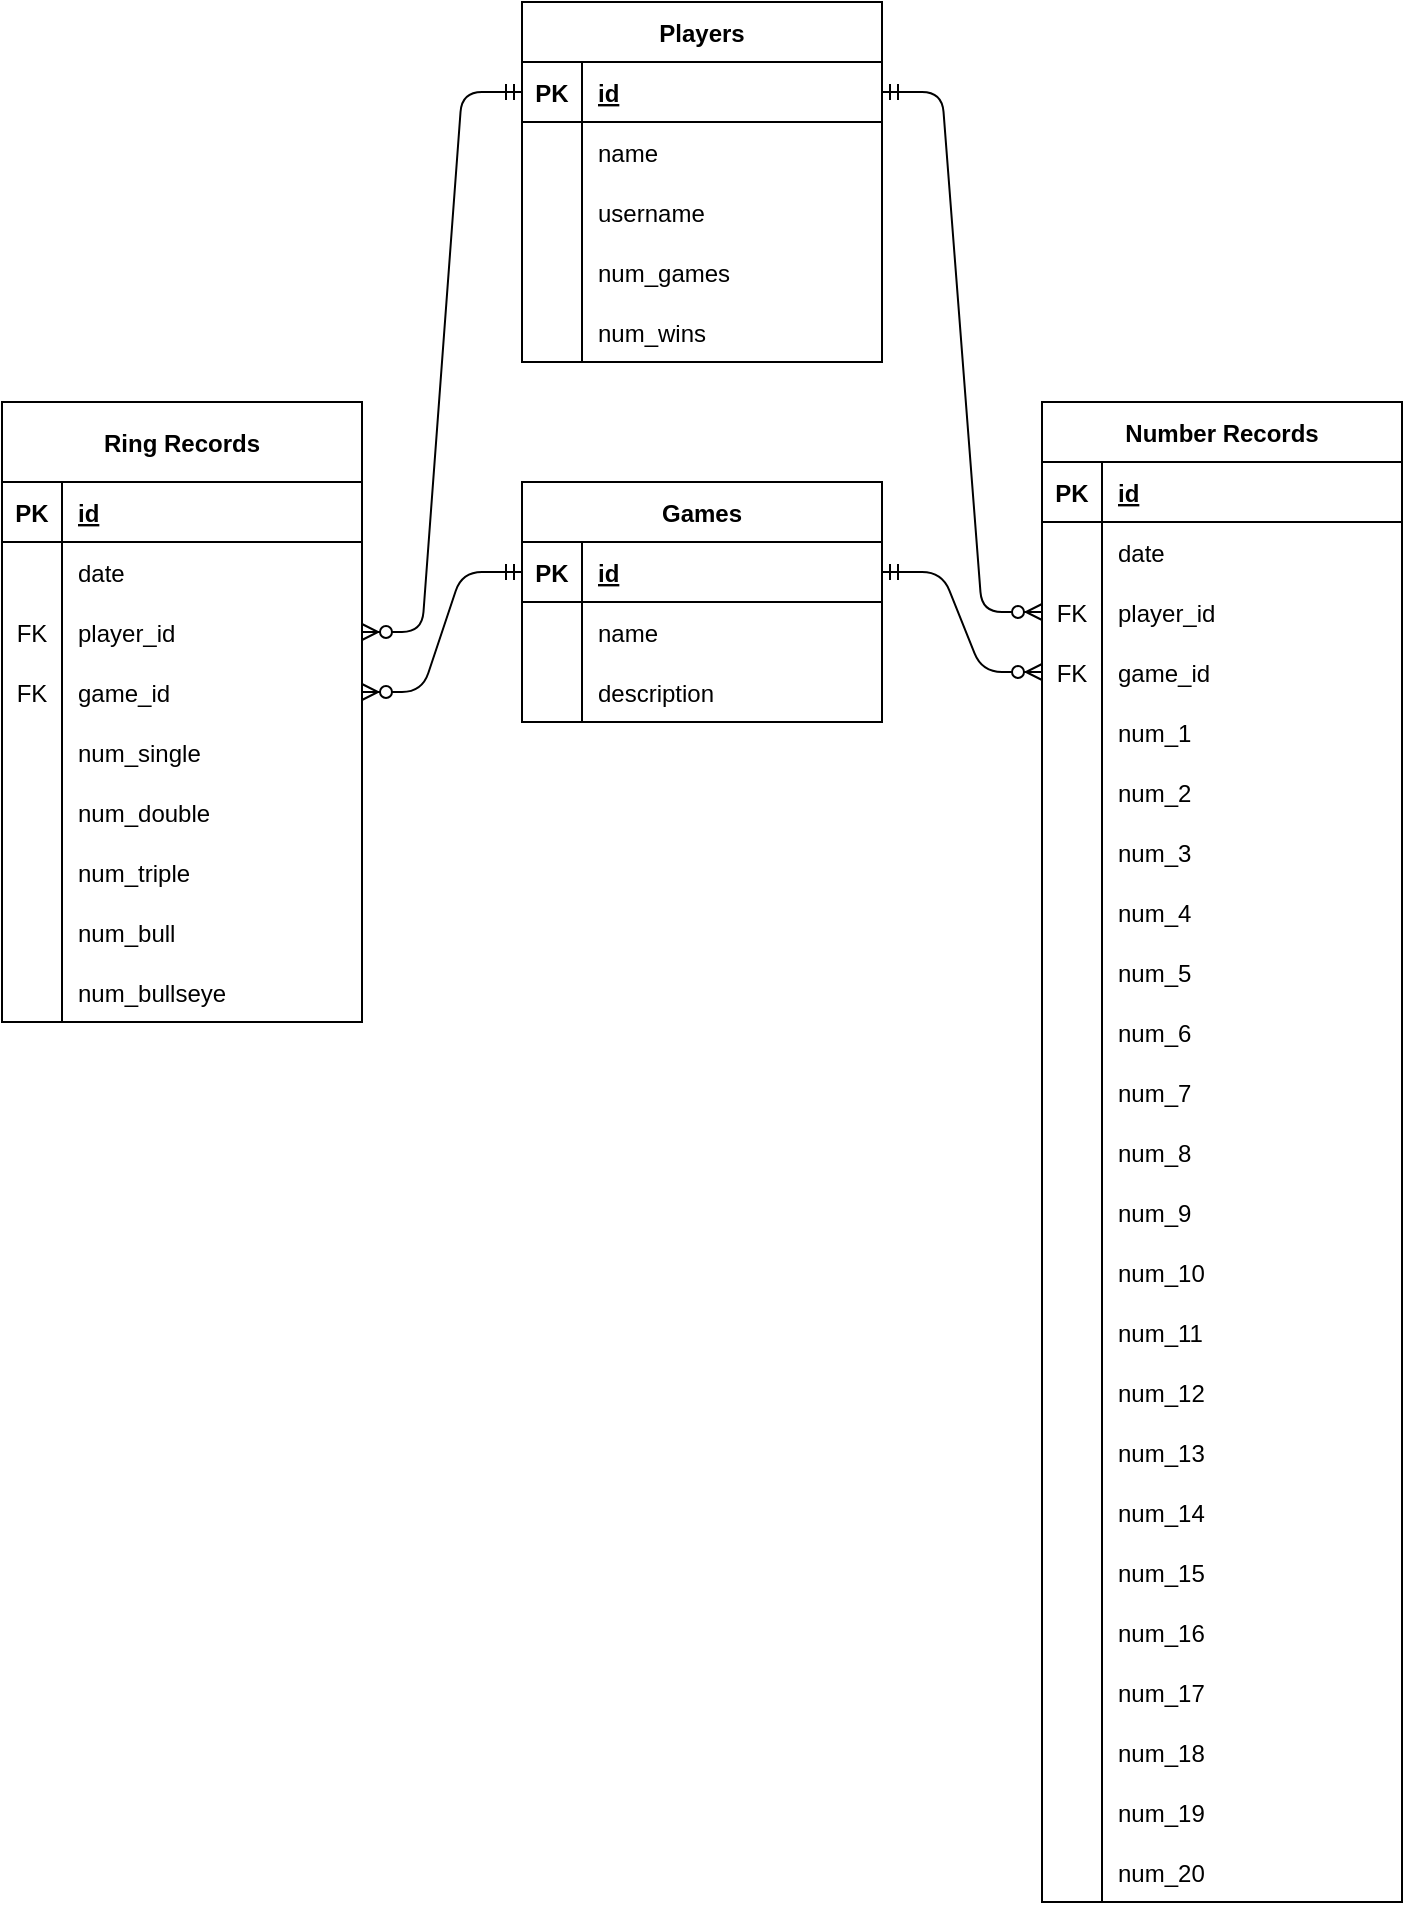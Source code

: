 <mxfile version="14.5.1" type="device" pages="13"><diagram id="_f9VeClwY3OPB7v_wyrC" name="Database"><mxGraphModel dx="1172" dy="554" grid="1" gridSize="10" guides="1" tooltips="1" connect="1" arrows="1" fold="1" page="1" pageScale="1" pageWidth="6000" pageHeight="3500" math="0" shadow="0"><root><mxCell id="-vaV8kbey0muYC3O1VtL-0"/><mxCell id="-vaV8kbey0muYC3O1VtL-1" parent="-vaV8kbey0muYC3O1VtL-0"/><mxCell id="ibVXHOQpaWUEi1Y6WDQd-13" value="Players" style="shape=table;startSize=30;container=1;collapsible=1;childLayout=tableLayout;fixedRows=1;rowLines=0;fontStyle=1;align=center;resizeLast=1;" vertex="1" parent="-vaV8kbey0muYC3O1VtL-1"><mxGeometry x="360" y="40" width="180" height="180" as="geometry"/></mxCell><mxCell id="ibVXHOQpaWUEi1Y6WDQd-14" value="" style="shape=partialRectangle;collapsible=0;dropTarget=0;pointerEvents=0;fillColor=none;top=0;left=0;bottom=1;right=0;points=[[0,0.5],[1,0.5]];portConstraint=eastwest;" vertex="1" parent="ibVXHOQpaWUEi1Y6WDQd-13"><mxGeometry y="30" width="180" height="30" as="geometry"/></mxCell><mxCell id="ibVXHOQpaWUEi1Y6WDQd-15" value="PK" style="shape=partialRectangle;connectable=0;fillColor=none;top=0;left=0;bottom=0;right=0;fontStyle=1;overflow=hidden;" vertex="1" parent="ibVXHOQpaWUEi1Y6WDQd-14"><mxGeometry width="30" height="30" as="geometry"/></mxCell><mxCell id="ibVXHOQpaWUEi1Y6WDQd-16" value="id" style="shape=partialRectangle;connectable=0;fillColor=none;top=0;left=0;bottom=0;right=0;align=left;spacingLeft=6;fontStyle=5;overflow=hidden;" vertex="1" parent="ibVXHOQpaWUEi1Y6WDQd-14"><mxGeometry x="30" width="150" height="30" as="geometry"/></mxCell><mxCell id="ibVXHOQpaWUEi1Y6WDQd-17" value="" style="shape=partialRectangle;collapsible=0;dropTarget=0;pointerEvents=0;fillColor=none;top=0;left=0;bottom=0;right=0;points=[[0,0.5],[1,0.5]];portConstraint=eastwest;" vertex="1" parent="ibVXHOQpaWUEi1Y6WDQd-13"><mxGeometry y="60" width="180" height="30" as="geometry"/></mxCell><mxCell id="ibVXHOQpaWUEi1Y6WDQd-18" value="" style="shape=partialRectangle;connectable=0;fillColor=none;top=0;left=0;bottom=0;right=0;editable=1;overflow=hidden;" vertex="1" parent="ibVXHOQpaWUEi1Y6WDQd-17"><mxGeometry width="30" height="30" as="geometry"/></mxCell><mxCell id="ibVXHOQpaWUEi1Y6WDQd-19" value="name" style="shape=partialRectangle;connectable=0;fillColor=none;top=0;left=0;bottom=0;right=0;align=left;spacingLeft=6;overflow=hidden;" vertex="1" parent="ibVXHOQpaWUEi1Y6WDQd-17"><mxGeometry x="30" width="150" height="30" as="geometry"/></mxCell><mxCell id="ibVXHOQpaWUEi1Y6WDQd-20" value="" style="shape=partialRectangle;collapsible=0;dropTarget=0;pointerEvents=0;fillColor=none;top=0;left=0;bottom=0;right=0;points=[[0,0.5],[1,0.5]];portConstraint=eastwest;" vertex="1" parent="ibVXHOQpaWUEi1Y6WDQd-13"><mxGeometry y="90" width="180" height="30" as="geometry"/></mxCell><mxCell id="ibVXHOQpaWUEi1Y6WDQd-21" value="" style="shape=partialRectangle;connectable=0;fillColor=none;top=0;left=0;bottom=0;right=0;editable=1;overflow=hidden;" vertex="1" parent="ibVXHOQpaWUEi1Y6WDQd-20"><mxGeometry width="30" height="30" as="geometry"/></mxCell><mxCell id="ibVXHOQpaWUEi1Y6WDQd-22" value="username" style="shape=partialRectangle;connectable=0;fillColor=none;top=0;left=0;bottom=0;right=0;align=left;spacingLeft=6;overflow=hidden;" vertex="1" parent="ibVXHOQpaWUEi1Y6WDQd-20"><mxGeometry x="30" width="150" height="30" as="geometry"/></mxCell><mxCell id="ibVXHOQpaWUEi1Y6WDQd-23" value="" style="shape=partialRectangle;collapsible=0;dropTarget=0;pointerEvents=0;fillColor=none;top=0;left=0;bottom=0;right=0;points=[[0,0.5],[1,0.5]];portConstraint=eastwest;" vertex="1" parent="ibVXHOQpaWUEi1Y6WDQd-13"><mxGeometry y="120" width="180" height="30" as="geometry"/></mxCell><mxCell id="ibVXHOQpaWUEi1Y6WDQd-24" value="" style="shape=partialRectangle;connectable=0;fillColor=none;top=0;left=0;bottom=0;right=0;editable=1;overflow=hidden;" vertex="1" parent="ibVXHOQpaWUEi1Y6WDQd-23"><mxGeometry width="30" height="30" as="geometry"/></mxCell><mxCell id="ibVXHOQpaWUEi1Y6WDQd-25" value="num_games" style="shape=partialRectangle;connectable=0;fillColor=none;top=0;left=0;bottom=0;right=0;align=left;spacingLeft=6;overflow=hidden;" vertex="1" parent="ibVXHOQpaWUEi1Y6WDQd-23"><mxGeometry x="30" width="150" height="30" as="geometry"/></mxCell><mxCell id="ibVXHOQpaWUEi1Y6WDQd-128" value="" style="shape=partialRectangle;collapsible=0;dropTarget=0;pointerEvents=0;fillColor=none;top=0;left=0;bottom=0;right=0;points=[[0,0.5],[1,0.5]];portConstraint=eastwest;" vertex="1" parent="ibVXHOQpaWUEi1Y6WDQd-13"><mxGeometry y="150" width="180" height="30" as="geometry"/></mxCell><mxCell id="ibVXHOQpaWUEi1Y6WDQd-129" value="" style="shape=partialRectangle;connectable=0;fillColor=none;top=0;left=0;bottom=0;right=0;editable=1;overflow=hidden;" vertex="1" parent="ibVXHOQpaWUEi1Y6WDQd-128"><mxGeometry width="30" height="30" as="geometry"/></mxCell><mxCell id="ibVXHOQpaWUEi1Y6WDQd-130" value="num_wins" style="shape=partialRectangle;connectable=0;fillColor=none;top=0;left=0;bottom=0;right=0;align=left;spacingLeft=6;overflow=hidden;" vertex="1" parent="ibVXHOQpaWUEi1Y6WDQd-128"><mxGeometry x="30" width="150" height="30" as="geometry"/></mxCell><mxCell id="ibVXHOQpaWUEi1Y6WDQd-26" value="Ring Records" style="shape=table;startSize=40;container=1;collapsible=1;childLayout=tableLayout;fixedRows=1;rowLines=0;fontStyle=1;align=center;resizeLast=1;" vertex="1" parent="-vaV8kbey0muYC3O1VtL-1"><mxGeometry x="100" y="240" width="180" height="310" as="geometry"/></mxCell><mxCell id="ibVXHOQpaWUEi1Y6WDQd-27" value="" style="shape=partialRectangle;collapsible=0;dropTarget=0;pointerEvents=0;fillColor=none;top=0;left=0;bottom=1;right=0;points=[[0,0.5],[1,0.5]];portConstraint=eastwest;" vertex="1" parent="ibVXHOQpaWUEi1Y6WDQd-26"><mxGeometry y="40" width="180" height="30" as="geometry"/></mxCell><mxCell id="ibVXHOQpaWUEi1Y6WDQd-28" value="PK" style="shape=partialRectangle;connectable=0;fillColor=none;top=0;left=0;bottom=0;right=0;fontStyle=1;overflow=hidden;" vertex="1" parent="ibVXHOQpaWUEi1Y6WDQd-27"><mxGeometry width="30" height="30" as="geometry"/></mxCell><mxCell id="ibVXHOQpaWUEi1Y6WDQd-29" value="id" style="shape=partialRectangle;connectable=0;fillColor=none;top=0;left=0;bottom=0;right=0;align=left;spacingLeft=6;fontStyle=5;overflow=hidden;" vertex="1" parent="ibVXHOQpaWUEi1Y6WDQd-27"><mxGeometry x="30" width="150" height="30" as="geometry"/></mxCell><mxCell id="ibVXHOQpaWUEi1Y6WDQd-30" value="" style="shape=partialRectangle;collapsible=0;dropTarget=0;pointerEvents=0;fillColor=none;top=0;left=0;bottom=0;right=0;points=[[0,0.5],[1,0.5]];portConstraint=eastwest;" vertex="1" parent="ibVXHOQpaWUEi1Y6WDQd-26"><mxGeometry y="70" width="180" height="30" as="geometry"/></mxCell><mxCell id="ibVXHOQpaWUEi1Y6WDQd-31" value="" style="shape=partialRectangle;connectable=0;fillColor=none;top=0;left=0;bottom=0;right=0;editable=1;overflow=hidden;" vertex="1" parent="ibVXHOQpaWUEi1Y6WDQd-30"><mxGeometry width="30" height="30" as="geometry"/></mxCell><mxCell id="ibVXHOQpaWUEi1Y6WDQd-32" value="date" style="shape=partialRectangle;connectable=0;fillColor=none;top=0;left=0;bottom=0;right=0;align=left;spacingLeft=6;overflow=hidden;" vertex="1" parent="ibVXHOQpaWUEi1Y6WDQd-30"><mxGeometry x="30" width="150" height="30" as="geometry"/></mxCell><mxCell id="ibVXHOQpaWUEi1Y6WDQd-33" value="" style="shape=partialRectangle;collapsible=0;dropTarget=0;pointerEvents=0;fillColor=none;top=0;left=0;bottom=0;right=0;points=[[0,0.5],[1,0.5]];portConstraint=eastwest;" vertex="1" parent="ibVXHOQpaWUEi1Y6WDQd-26"><mxGeometry y="100" width="180" height="30" as="geometry"/></mxCell><mxCell id="ibVXHOQpaWUEi1Y6WDQd-34" value="FK" style="shape=partialRectangle;connectable=0;fillColor=none;top=0;left=0;bottom=0;right=0;editable=1;overflow=hidden;" vertex="1" parent="ibVXHOQpaWUEi1Y6WDQd-33"><mxGeometry width="30" height="30" as="geometry"/></mxCell><mxCell id="ibVXHOQpaWUEi1Y6WDQd-35" value="player_id" style="shape=partialRectangle;connectable=0;fillColor=none;top=0;left=0;bottom=0;right=0;align=left;spacingLeft=6;overflow=hidden;" vertex="1" parent="ibVXHOQpaWUEi1Y6WDQd-33"><mxGeometry x="30" width="150" height="30" as="geometry"/></mxCell><mxCell id="ibVXHOQpaWUEi1Y6WDQd-36" value="" style="shape=partialRectangle;collapsible=0;dropTarget=0;pointerEvents=0;fillColor=none;top=0;left=0;bottom=0;right=0;points=[[0,0.5],[1,0.5]];portConstraint=eastwest;" vertex="1" parent="ibVXHOQpaWUEi1Y6WDQd-26"><mxGeometry y="130" width="180" height="30" as="geometry"/></mxCell><mxCell id="ibVXHOQpaWUEi1Y6WDQd-37" value="FK" style="shape=partialRectangle;connectable=0;fillColor=none;top=0;left=0;bottom=0;right=0;editable=1;overflow=hidden;" vertex="1" parent="ibVXHOQpaWUEi1Y6WDQd-36"><mxGeometry width="30" height="30" as="geometry"/></mxCell><mxCell id="ibVXHOQpaWUEi1Y6WDQd-38" value="game_id" style="shape=partialRectangle;connectable=0;fillColor=none;top=0;left=0;bottom=0;right=0;align=left;spacingLeft=6;overflow=hidden;" vertex="1" parent="ibVXHOQpaWUEi1Y6WDQd-36"><mxGeometry x="30" width="150" height="30" as="geometry"/></mxCell><mxCell id="ibVXHOQpaWUEi1Y6WDQd-39" value="" style="shape=partialRectangle;collapsible=0;dropTarget=0;pointerEvents=0;fillColor=none;top=0;left=0;bottom=0;right=0;points=[[0,0.5],[1,0.5]];portConstraint=eastwest;" vertex="1" parent="ibVXHOQpaWUEi1Y6WDQd-26"><mxGeometry y="160" width="180" height="30" as="geometry"/></mxCell><mxCell id="ibVXHOQpaWUEi1Y6WDQd-40" value="" style="shape=partialRectangle;connectable=0;fillColor=none;top=0;left=0;bottom=0;right=0;editable=1;overflow=hidden;" vertex="1" parent="ibVXHOQpaWUEi1Y6WDQd-39"><mxGeometry width="30" height="30" as="geometry"/></mxCell><mxCell id="ibVXHOQpaWUEi1Y6WDQd-41" value="num_single" style="shape=partialRectangle;connectable=0;fillColor=none;top=0;left=0;bottom=0;right=0;align=left;spacingLeft=6;overflow=hidden;" vertex="1" parent="ibVXHOQpaWUEi1Y6WDQd-39"><mxGeometry x="30" width="150" height="30" as="geometry"/></mxCell><mxCell id="ibVXHOQpaWUEi1Y6WDQd-42" value="" style="shape=partialRectangle;collapsible=0;dropTarget=0;pointerEvents=0;fillColor=none;top=0;left=0;bottom=0;right=0;points=[[0,0.5],[1,0.5]];portConstraint=eastwest;" vertex="1" parent="ibVXHOQpaWUEi1Y6WDQd-26"><mxGeometry y="190" width="180" height="30" as="geometry"/></mxCell><mxCell id="ibVXHOQpaWUEi1Y6WDQd-43" value="" style="shape=partialRectangle;connectable=0;fillColor=none;top=0;left=0;bottom=0;right=0;editable=1;overflow=hidden;" vertex="1" parent="ibVXHOQpaWUEi1Y6WDQd-42"><mxGeometry width="30" height="30" as="geometry"/></mxCell><mxCell id="ibVXHOQpaWUEi1Y6WDQd-44" value="num_double" style="shape=partialRectangle;connectable=0;fillColor=none;top=0;left=0;bottom=0;right=0;align=left;spacingLeft=6;overflow=hidden;" vertex="1" parent="ibVXHOQpaWUEi1Y6WDQd-42"><mxGeometry x="30" width="150" height="30" as="geometry"/></mxCell><mxCell id="ibVXHOQpaWUEi1Y6WDQd-131" value="" style="shape=partialRectangle;collapsible=0;dropTarget=0;pointerEvents=0;fillColor=none;top=0;left=0;bottom=0;right=0;points=[[0,0.5],[1,0.5]];portConstraint=eastwest;" vertex="1" parent="ibVXHOQpaWUEi1Y6WDQd-26"><mxGeometry y="220" width="180" height="30" as="geometry"/></mxCell><mxCell id="ibVXHOQpaWUEi1Y6WDQd-132" value="" style="shape=partialRectangle;connectable=0;fillColor=none;top=0;left=0;bottom=0;right=0;editable=1;overflow=hidden;" vertex="1" parent="ibVXHOQpaWUEi1Y6WDQd-131"><mxGeometry width="30" height="30" as="geometry"/></mxCell><mxCell id="ibVXHOQpaWUEi1Y6WDQd-133" value="num_triple" style="shape=partialRectangle;connectable=0;fillColor=none;top=0;left=0;bottom=0;right=0;align=left;spacingLeft=6;overflow=hidden;" vertex="1" parent="ibVXHOQpaWUEi1Y6WDQd-131"><mxGeometry x="30" width="150" height="30" as="geometry"/></mxCell><mxCell id="ibVXHOQpaWUEi1Y6WDQd-156" value="" style="shape=partialRectangle;collapsible=0;dropTarget=0;pointerEvents=0;fillColor=none;top=0;left=0;bottom=0;right=0;points=[[0,0.5],[1,0.5]];portConstraint=eastwest;" vertex="1" parent="ibVXHOQpaWUEi1Y6WDQd-26"><mxGeometry y="250" width="180" height="30" as="geometry"/></mxCell><mxCell id="ibVXHOQpaWUEi1Y6WDQd-157" value="" style="shape=partialRectangle;connectable=0;fillColor=none;top=0;left=0;bottom=0;right=0;editable=1;overflow=hidden;" vertex="1" parent="ibVXHOQpaWUEi1Y6WDQd-156"><mxGeometry width="30" height="30" as="geometry"/></mxCell><mxCell id="ibVXHOQpaWUEi1Y6WDQd-158" value="num_bull" style="shape=partialRectangle;connectable=0;fillColor=none;top=0;left=0;bottom=0;right=0;align=left;spacingLeft=6;overflow=hidden;" vertex="1" parent="ibVXHOQpaWUEi1Y6WDQd-156"><mxGeometry x="30" width="150" height="30" as="geometry"/></mxCell><mxCell id="ibVXHOQpaWUEi1Y6WDQd-159" value="" style="shape=partialRectangle;collapsible=0;dropTarget=0;pointerEvents=0;fillColor=none;top=0;left=0;bottom=0;right=0;points=[[0,0.5],[1,0.5]];portConstraint=eastwest;" vertex="1" parent="ibVXHOQpaWUEi1Y6WDQd-26"><mxGeometry y="280" width="180" height="30" as="geometry"/></mxCell><mxCell id="ibVXHOQpaWUEi1Y6WDQd-160" value="" style="shape=partialRectangle;connectable=0;fillColor=none;top=0;left=0;bottom=0;right=0;editable=1;overflow=hidden;" vertex="1" parent="ibVXHOQpaWUEi1Y6WDQd-159"><mxGeometry width="30" height="30" as="geometry"/></mxCell><mxCell id="ibVXHOQpaWUEi1Y6WDQd-161" value="num_bullseye" style="shape=partialRectangle;connectable=0;fillColor=none;top=0;left=0;bottom=0;right=0;align=left;spacingLeft=6;overflow=hidden;" vertex="1" parent="ibVXHOQpaWUEi1Y6WDQd-159"><mxGeometry x="30" width="150" height="30" as="geometry"/></mxCell><mxCell id="ibVXHOQpaWUEi1Y6WDQd-45" value="Number Records" style="shape=table;startSize=30;container=1;collapsible=1;childLayout=tableLayout;fixedRows=1;rowLines=0;fontStyle=1;align=center;resizeLast=1;" vertex="1" parent="-vaV8kbey0muYC3O1VtL-1"><mxGeometry x="620" y="240" width="180" height="750" as="geometry"/></mxCell><mxCell id="ibVXHOQpaWUEi1Y6WDQd-46" value="" style="shape=partialRectangle;collapsible=0;dropTarget=0;pointerEvents=0;fillColor=none;top=0;left=0;bottom=1;right=0;points=[[0,0.5],[1,0.5]];portConstraint=eastwest;" vertex="1" parent="ibVXHOQpaWUEi1Y6WDQd-45"><mxGeometry y="30" width="180" height="30" as="geometry"/></mxCell><mxCell id="ibVXHOQpaWUEi1Y6WDQd-47" value="PK" style="shape=partialRectangle;connectable=0;fillColor=none;top=0;left=0;bottom=0;right=0;fontStyle=1;overflow=hidden;" vertex="1" parent="ibVXHOQpaWUEi1Y6WDQd-46"><mxGeometry width="30" height="30" as="geometry"/></mxCell><mxCell id="ibVXHOQpaWUEi1Y6WDQd-48" value="id" style="shape=partialRectangle;connectable=0;fillColor=none;top=0;left=0;bottom=0;right=0;align=left;spacingLeft=6;fontStyle=5;overflow=hidden;" vertex="1" parent="ibVXHOQpaWUEi1Y6WDQd-46"><mxGeometry x="30" width="150" height="30" as="geometry"/></mxCell><mxCell id="ibVXHOQpaWUEi1Y6WDQd-49" value="" style="shape=partialRectangle;collapsible=0;dropTarget=0;pointerEvents=0;fillColor=none;top=0;left=0;bottom=0;right=0;points=[[0,0.5],[1,0.5]];portConstraint=eastwest;" vertex="1" parent="ibVXHOQpaWUEi1Y6WDQd-45"><mxGeometry y="60" width="180" height="30" as="geometry"/></mxCell><mxCell id="ibVXHOQpaWUEi1Y6WDQd-50" value="" style="shape=partialRectangle;connectable=0;fillColor=none;top=0;left=0;bottom=0;right=0;editable=1;overflow=hidden;" vertex="1" parent="ibVXHOQpaWUEi1Y6WDQd-49"><mxGeometry width="30" height="30" as="geometry"/></mxCell><mxCell id="ibVXHOQpaWUEi1Y6WDQd-51" value="date" style="shape=partialRectangle;connectable=0;fillColor=none;top=0;left=0;bottom=0;right=0;align=left;spacingLeft=6;overflow=hidden;" vertex="1" parent="ibVXHOQpaWUEi1Y6WDQd-49"><mxGeometry x="30" width="150" height="30" as="geometry"/></mxCell><mxCell id="ibVXHOQpaWUEi1Y6WDQd-52" value="" style="shape=partialRectangle;collapsible=0;dropTarget=0;pointerEvents=0;fillColor=none;top=0;left=0;bottom=0;right=0;points=[[0,0.5],[1,0.5]];portConstraint=eastwest;" vertex="1" parent="ibVXHOQpaWUEi1Y6WDQd-45"><mxGeometry y="90" width="180" height="30" as="geometry"/></mxCell><mxCell id="ibVXHOQpaWUEi1Y6WDQd-53" value="FK" style="shape=partialRectangle;connectable=0;fillColor=none;top=0;left=0;bottom=0;right=0;editable=1;overflow=hidden;" vertex="1" parent="ibVXHOQpaWUEi1Y6WDQd-52"><mxGeometry width="30" height="30" as="geometry"/></mxCell><mxCell id="ibVXHOQpaWUEi1Y6WDQd-54" value="player_id" style="shape=partialRectangle;connectable=0;fillColor=none;top=0;left=0;bottom=0;right=0;align=left;spacingLeft=6;overflow=hidden;" vertex="1" parent="ibVXHOQpaWUEi1Y6WDQd-52"><mxGeometry x="30" width="150" height="30" as="geometry"/></mxCell><mxCell id="ibVXHOQpaWUEi1Y6WDQd-55" value="" style="shape=partialRectangle;collapsible=0;dropTarget=0;pointerEvents=0;fillColor=none;top=0;left=0;bottom=0;right=0;points=[[0,0.5],[1,0.5]];portConstraint=eastwest;" vertex="1" parent="ibVXHOQpaWUEi1Y6WDQd-45"><mxGeometry y="120" width="180" height="30" as="geometry"/></mxCell><mxCell id="ibVXHOQpaWUEi1Y6WDQd-56" value="FK" style="shape=partialRectangle;connectable=0;fillColor=none;top=0;left=0;bottom=0;right=0;editable=1;overflow=hidden;" vertex="1" parent="ibVXHOQpaWUEi1Y6WDQd-55"><mxGeometry width="30" height="30" as="geometry"/></mxCell><mxCell id="ibVXHOQpaWUEi1Y6WDQd-57" value="game_id" style="shape=partialRectangle;connectable=0;fillColor=none;top=0;left=0;bottom=0;right=0;align=left;spacingLeft=6;overflow=hidden;" vertex="1" parent="ibVXHOQpaWUEi1Y6WDQd-55"><mxGeometry x="30" width="150" height="30" as="geometry"/></mxCell><mxCell id="ibVXHOQpaWUEi1Y6WDQd-58" value="" style="shape=partialRectangle;collapsible=0;dropTarget=0;pointerEvents=0;fillColor=none;top=0;left=0;bottom=0;right=0;points=[[0,0.5],[1,0.5]];portConstraint=eastwest;" vertex="1" parent="ibVXHOQpaWUEi1Y6WDQd-45"><mxGeometry y="150" width="180" height="30" as="geometry"/></mxCell><mxCell id="ibVXHOQpaWUEi1Y6WDQd-59" value="" style="shape=partialRectangle;connectable=0;fillColor=none;top=0;left=0;bottom=0;right=0;editable=1;overflow=hidden;" vertex="1" parent="ibVXHOQpaWUEi1Y6WDQd-58"><mxGeometry width="30" height="30" as="geometry"/></mxCell><mxCell id="ibVXHOQpaWUEi1Y6WDQd-60" value="num_1" style="shape=partialRectangle;connectable=0;fillColor=none;top=0;left=0;bottom=0;right=0;align=left;spacingLeft=6;overflow=hidden;" vertex="1" parent="ibVXHOQpaWUEi1Y6WDQd-58"><mxGeometry x="30" width="150" height="30" as="geometry"/></mxCell><mxCell id="ibVXHOQpaWUEi1Y6WDQd-61" value="" style="shape=partialRectangle;collapsible=0;dropTarget=0;pointerEvents=0;fillColor=none;top=0;left=0;bottom=0;right=0;points=[[0,0.5],[1,0.5]];portConstraint=eastwest;" vertex="1" parent="ibVXHOQpaWUEi1Y6WDQd-45"><mxGeometry y="180" width="180" height="30" as="geometry"/></mxCell><mxCell id="ibVXHOQpaWUEi1Y6WDQd-62" value="" style="shape=partialRectangle;connectable=0;fillColor=none;top=0;left=0;bottom=0;right=0;editable=1;overflow=hidden;" vertex="1" parent="ibVXHOQpaWUEi1Y6WDQd-61"><mxGeometry width="30" height="30" as="geometry"/></mxCell><mxCell id="ibVXHOQpaWUEi1Y6WDQd-63" value="num_2" style="shape=partialRectangle;connectable=0;fillColor=none;top=0;left=0;bottom=0;right=0;align=left;spacingLeft=6;overflow=hidden;" vertex="1" parent="ibVXHOQpaWUEi1Y6WDQd-61"><mxGeometry x="30" width="150" height="30" as="geometry"/></mxCell><mxCell id="ibVXHOQpaWUEi1Y6WDQd-64" value="" style="shape=partialRectangle;collapsible=0;dropTarget=0;pointerEvents=0;fillColor=none;top=0;left=0;bottom=0;right=0;points=[[0,0.5],[1,0.5]];portConstraint=eastwest;" vertex="1" parent="ibVXHOQpaWUEi1Y6WDQd-45"><mxGeometry y="210" width="180" height="30" as="geometry"/></mxCell><mxCell id="ibVXHOQpaWUEi1Y6WDQd-65" value="" style="shape=partialRectangle;connectable=0;fillColor=none;top=0;left=0;bottom=0;right=0;editable=1;overflow=hidden;" vertex="1" parent="ibVXHOQpaWUEi1Y6WDQd-64"><mxGeometry width="30" height="30" as="geometry"/></mxCell><mxCell id="ibVXHOQpaWUEi1Y6WDQd-66" value="num_3" style="shape=partialRectangle;connectable=0;fillColor=none;top=0;left=0;bottom=0;right=0;align=left;spacingLeft=6;overflow=hidden;" vertex="1" parent="ibVXHOQpaWUEi1Y6WDQd-64"><mxGeometry x="30" width="150" height="30" as="geometry"/></mxCell><mxCell id="ibVXHOQpaWUEi1Y6WDQd-67" value="" style="shape=partialRectangle;collapsible=0;dropTarget=0;pointerEvents=0;fillColor=none;top=0;left=0;bottom=0;right=0;points=[[0,0.5],[1,0.5]];portConstraint=eastwest;" vertex="1" parent="ibVXHOQpaWUEi1Y6WDQd-45"><mxGeometry y="240" width="180" height="30" as="geometry"/></mxCell><mxCell id="ibVXHOQpaWUEi1Y6WDQd-68" value="" style="shape=partialRectangle;connectable=0;fillColor=none;top=0;left=0;bottom=0;right=0;editable=1;overflow=hidden;" vertex="1" parent="ibVXHOQpaWUEi1Y6WDQd-67"><mxGeometry width="30" height="30" as="geometry"/></mxCell><mxCell id="ibVXHOQpaWUEi1Y6WDQd-69" value="num_4" style="shape=partialRectangle;connectable=0;fillColor=none;top=0;left=0;bottom=0;right=0;align=left;spacingLeft=6;overflow=hidden;" vertex="1" parent="ibVXHOQpaWUEi1Y6WDQd-67"><mxGeometry x="30" width="150" height="30" as="geometry"/></mxCell><mxCell id="ibVXHOQpaWUEi1Y6WDQd-70" value="" style="shape=partialRectangle;collapsible=0;dropTarget=0;pointerEvents=0;fillColor=none;top=0;left=0;bottom=0;right=0;points=[[0,0.5],[1,0.5]];portConstraint=eastwest;" vertex="1" parent="ibVXHOQpaWUEi1Y6WDQd-45"><mxGeometry y="270" width="180" height="30" as="geometry"/></mxCell><mxCell id="ibVXHOQpaWUEi1Y6WDQd-71" value="" style="shape=partialRectangle;connectable=0;fillColor=none;top=0;left=0;bottom=0;right=0;editable=1;overflow=hidden;" vertex="1" parent="ibVXHOQpaWUEi1Y6WDQd-70"><mxGeometry width="30" height="30" as="geometry"/></mxCell><mxCell id="ibVXHOQpaWUEi1Y6WDQd-72" value="num_5" style="shape=partialRectangle;connectable=0;fillColor=none;top=0;left=0;bottom=0;right=0;align=left;spacingLeft=6;overflow=hidden;" vertex="1" parent="ibVXHOQpaWUEi1Y6WDQd-70"><mxGeometry x="30" width="150" height="30" as="geometry"/></mxCell><mxCell id="ibVXHOQpaWUEi1Y6WDQd-73" value="" style="shape=partialRectangle;collapsible=0;dropTarget=0;pointerEvents=0;fillColor=none;top=0;left=0;bottom=0;right=0;points=[[0,0.5],[1,0.5]];portConstraint=eastwest;" vertex="1" parent="ibVXHOQpaWUEi1Y6WDQd-45"><mxGeometry y="300" width="180" height="30" as="geometry"/></mxCell><mxCell id="ibVXHOQpaWUEi1Y6WDQd-74" value="" style="shape=partialRectangle;connectable=0;fillColor=none;top=0;left=0;bottom=0;right=0;editable=1;overflow=hidden;" vertex="1" parent="ibVXHOQpaWUEi1Y6WDQd-73"><mxGeometry width="30" height="30" as="geometry"/></mxCell><mxCell id="ibVXHOQpaWUEi1Y6WDQd-75" value="num_6" style="shape=partialRectangle;connectable=0;fillColor=none;top=0;left=0;bottom=0;right=0;align=left;spacingLeft=6;overflow=hidden;" vertex="1" parent="ibVXHOQpaWUEi1Y6WDQd-73"><mxGeometry x="30" width="150" height="30" as="geometry"/></mxCell><mxCell id="ibVXHOQpaWUEi1Y6WDQd-76" value="" style="shape=partialRectangle;collapsible=0;dropTarget=0;pointerEvents=0;fillColor=none;top=0;left=0;bottom=0;right=0;points=[[0,0.5],[1,0.5]];portConstraint=eastwest;" vertex="1" parent="ibVXHOQpaWUEi1Y6WDQd-45"><mxGeometry y="330" width="180" height="30" as="geometry"/></mxCell><mxCell id="ibVXHOQpaWUEi1Y6WDQd-77" value="" style="shape=partialRectangle;connectable=0;fillColor=none;top=0;left=0;bottom=0;right=0;editable=1;overflow=hidden;" vertex="1" parent="ibVXHOQpaWUEi1Y6WDQd-76"><mxGeometry width="30" height="30" as="geometry"/></mxCell><mxCell id="ibVXHOQpaWUEi1Y6WDQd-78" value="num_7" style="shape=partialRectangle;connectable=0;fillColor=none;top=0;left=0;bottom=0;right=0;align=left;spacingLeft=6;overflow=hidden;" vertex="1" parent="ibVXHOQpaWUEi1Y6WDQd-76"><mxGeometry x="30" width="150" height="30" as="geometry"/></mxCell><mxCell id="ibVXHOQpaWUEi1Y6WDQd-79" value="" style="shape=partialRectangle;collapsible=0;dropTarget=0;pointerEvents=0;fillColor=none;top=0;left=0;bottom=0;right=0;points=[[0,0.5],[1,0.5]];portConstraint=eastwest;" vertex="1" parent="ibVXHOQpaWUEi1Y6WDQd-45"><mxGeometry y="360" width="180" height="30" as="geometry"/></mxCell><mxCell id="ibVXHOQpaWUEi1Y6WDQd-80" value="" style="shape=partialRectangle;connectable=0;fillColor=none;top=0;left=0;bottom=0;right=0;editable=1;overflow=hidden;" vertex="1" parent="ibVXHOQpaWUEi1Y6WDQd-79"><mxGeometry width="30" height="30" as="geometry"/></mxCell><mxCell id="ibVXHOQpaWUEi1Y6WDQd-81" value="num_8" style="shape=partialRectangle;connectable=0;fillColor=none;top=0;left=0;bottom=0;right=0;align=left;spacingLeft=6;overflow=hidden;" vertex="1" parent="ibVXHOQpaWUEi1Y6WDQd-79"><mxGeometry x="30" width="150" height="30" as="geometry"/></mxCell><mxCell id="ibVXHOQpaWUEi1Y6WDQd-82" value="" style="shape=partialRectangle;collapsible=0;dropTarget=0;pointerEvents=0;fillColor=none;top=0;left=0;bottom=0;right=0;points=[[0,0.5],[1,0.5]];portConstraint=eastwest;" vertex="1" parent="ibVXHOQpaWUEi1Y6WDQd-45"><mxGeometry y="390" width="180" height="30" as="geometry"/></mxCell><mxCell id="ibVXHOQpaWUEi1Y6WDQd-83" value="" style="shape=partialRectangle;connectable=0;fillColor=none;top=0;left=0;bottom=0;right=0;editable=1;overflow=hidden;" vertex="1" parent="ibVXHOQpaWUEi1Y6WDQd-82"><mxGeometry width="30" height="30" as="geometry"/></mxCell><mxCell id="ibVXHOQpaWUEi1Y6WDQd-84" value="num_9" style="shape=partialRectangle;connectable=0;fillColor=none;top=0;left=0;bottom=0;right=0;align=left;spacingLeft=6;overflow=hidden;" vertex="1" parent="ibVXHOQpaWUEi1Y6WDQd-82"><mxGeometry x="30" width="150" height="30" as="geometry"/></mxCell><mxCell id="ibVXHOQpaWUEi1Y6WDQd-85" value="" style="shape=partialRectangle;collapsible=0;dropTarget=0;pointerEvents=0;fillColor=none;top=0;left=0;bottom=0;right=0;points=[[0,0.5],[1,0.5]];portConstraint=eastwest;" vertex="1" parent="ibVXHOQpaWUEi1Y6WDQd-45"><mxGeometry y="420" width="180" height="30" as="geometry"/></mxCell><mxCell id="ibVXHOQpaWUEi1Y6WDQd-86" value="" style="shape=partialRectangle;connectable=0;fillColor=none;top=0;left=0;bottom=0;right=0;editable=1;overflow=hidden;" vertex="1" parent="ibVXHOQpaWUEi1Y6WDQd-85"><mxGeometry width="30" height="30" as="geometry"/></mxCell><mxCell id="ibVXHOQpaWUEi1Y6WDQd-87" value="num_10" style="shape=partialRectangle;connectable=0;fillColor=none;top=0;left=0;bottom=0;right=0;align=left;spacingLeft=6;overflow=hidden;" vertex="1" parent="ibVXHOQpaWUEi1Y6WDQd-85"><mxGeometry x="30" width="150" height="30" as="geometry"/></mxCell><mxCell id="ibVXHOQpaWUEi1Y6WDQd-88" value="" style="shape=partialRectangle;collapsible=0;dropTarget=0;pointerEvents=0;fillColor=none;top=0;left=0;bottom=0;right=0;points=[[0,0.5],[1,0.5]];portConstraint=eastwest;" vertex="1" parent="ibVXHOQpaWUEi1Y6WDQd-45"><mxGeometry y="450" width="180" height="30" as="geometry"/></mxCell><mxCell id="ibVXHOQpaWUEi1Y6WDQd-89" value="" style="shape=partialRectangle;connectable=0;fillColor=none;top=0;left=0;bottom=0;right=0;editable=1;overflow=hidden;" vertex="1" parent="ibVXHOQpaWUEi1Y6WDQd-88"><mxGeometry width="30" height="30" as="geometry"/></mxCell><mxCell id="ibVXHOQpaWUEi1Y6WDQd-90" value="num_11" style="shape=partialRectangle;connectable=0;fillColor=none;top=0;left=0;bottom=0;right=0;align=left;spacingLeft=6;overflow=hidden;" vertex="1" parent="ibVXHOQpaWUEi1Y6WDQd-88"><mxGeometry x="30" width="150" height="30" as="geometry"/></mxCell><mxCell id="ibVXHOQpaWUEi1Y6WDQd-91" value="" style="shape=partialRectangle;collapsible=0;dropTarget=0;pointerEvents=0;fillColor=none;top=0;left=0;bottom=0;right=0;points=[[0,0.5],[1,0.5]];portConstraint=eastwest;" vertex="1" parent="ibVXHOQpaWUEi1Y6WDQd-45"><mxGeometry y="480" width="180" height="30" as="geometry"/></mxCell><mxCell id="ibVXHOQpaWUEi1Y6WDQd-92" value="" style="shape=partialRectangle;connectable=0;fillColor=none;top=0;left=0;bottom=0;right=0;editable=1;overflow=hidden;" vertex="1" parent="ibVXHOQpaWUEi1Y6WDQd-91"><mxGeometry width="30" height="30" as="geometry"/></mxCell><mxCell id="ibVXHOQpaWUEi1Y6WDQd-93" value="num_12" style="shape=partialRectangle;connectable=0;fillColor=none;top=0;left=0;bottom=0;right=0;align=left;spacingLeft=6;overflow=hidden;" vertex="1" parent="ibVXHOQpaWUEi1Y6WDQd-91"><mxGeometry x="30" width="150" height="30" as="geometry"/></mxCell><mxCell id="ibVXHOQpaWUEi1Y6WDQd-94" value="" style="shape=partialRectangle;collapsible=0;dropTarget=0;pointerEvents=0;fillColor=none;top=0;left=0;bottom=0;right=0;points=[[0,0.5],[1,0.5]];portConstraint=eastwest;" vertex="1" parent="ibVXHOQpaWUEi1Y6WDQd-45"><mxGeometry y="510" width="180" height="30" as="geometry"/></mxCell><mxCell id="ibVXHOQpaWUEi1Y6WDQd-95" value="" style="shape=partialRectangle;connectable=0;fillColor=none;top=0;left=0;bottom=0;right=0;editable=1;overflow=hidden;" vertex="1" parent="ibVXHOQpaWUEi1Y6WDQd-94"><mxGeometry width="30" height="30" as="geometry"/></mxCell><mxCell id="ibVXHOQpaWUEi1Y6WDQd-96" value="num_13" style="shape=partialRectangle;connectable=0;fillColor=none;top=0;left=0;bottom=0;right=0;align=left;spacingLeft=6;overflow=hidden;" vertex="1" parent="ibVXHOQpaWUEi1Y6WDQd-94"><mxGeometry x="30" width="150" height="30" as="geometry"/></mxCell><mxCell id="ibVXHOQpaWUEi1Y6WDQd-97" value="" style="shape=partialRectangle;collapsible=0;dropTarget=0;pointerEvents=0;fillColor=none;top=0;left=0;bottom=0;right=0;points=[[0,0.5],[1,0.5]];portConstraint=eastwest;" vertex="1" parent="ibVXHOQpaWUEi1Y6WDQd-45"><mxGeometry y="540" width="180" height="30" as="geometry"/></mxCell><mxCell id="ibVXHOQpaWUEi1Y6WDQd-98" value="" style="shape=partialRectangle;connectable=0;fillColor=none;top=0;left=0;bottom=0;right=0;editable=1;overflow=hidden;" vertex="1" parent="ibVXHOQpaWUEi1Y6WDQd-97"><mxGeometry width="30" height="30" as="geometry"/></mxCell><mxCell id="ibVXHOQpaWUEi1Y6WDQd-99" value="num_14" style="shape=partialRectangle;connectable=0;fillColor=none;top=0;left=0;bottom=0;right=0;align=left;spacingLeft=6;overflow=hidden;" vertex="1" parent="ibVXHOQpaWUEi1Y6WDQd-97"><mxGeometry x="30" width="150" height="30" as="geometry"/></mxCell><mxCell id="ibVXHOQpaWUEi1Y6WDQd-100" value="" style="shape=partialRectangle;collapsible=0;dropTarget=0;pointerEvents=0;fillColor=none;top=0;left=0;bottom=0;right=0;points=[[0,0.5],[1,0.5]];portConstraint=eastwest;" vertex="1" parent="ibVXHOQpaWUEi1Y6WDQd-45"><mxGeometry y="570" width="180" height="30" as="geometry"/></mxCell><mxCell id="ibVXHOQpaWUEi1Y6WDQd-101" value="" style="shape=partialRectangle;connectable=0;fillColor=none;top=0;left=0;bottom=0;right=0;editable=1;overflow=hidden;" vertex="1" parent="ibVXHOQpaWUEi1Y6WDQd-100"><mxGeometry width="30" height="30" as="geometry"/></mxCell><mxCell id="ibVXHOQpaWUEi1Y6WDQd-102" value="num_15" style="shape=partialRectangle;connectable=0;fillColor=none;top=0;left=0;bottom=0;right=0;align=left;spacingLeft=6;overflow=hidden;" vertex="1" parent="ibVXHOQpaWUEi1Y6WDQd-100"><mxGeometry x="30" width="150" height="30" as="geometry"/></mxCell><mxCell id="ibVXHOQpaWUEi1Y6WDQd-103" value="" style="shape=partialRectangle;collapsible=0;dropTarget=0;pointerEvents=0;fillColor=none;top=0;left=0;bottom=0;right=0;points=[[0,0.5],[1,0.5]];portConstraint=eastwest;" vertex="1" parent="ibVXHOQpaWUEi1Y6WDQd-45"><mxGeometry y="600" width="180" height="30" as="geometry"/></mxCell><mxCell id="ibVXHOQpaWUEi1Y6WDQd-104" value="" style="shape=partialRectangle;connectable=0;fillColor=none;top=0;left=0;bottom=0;right=0;editable=1;overflow=hidden;" vertex="1" parent="ibVXHOQpaWUEi1Y6WDQd-103"><mxGeometry width="30" height="30" as="geometry"/></mxCell><mxCell id="ibVXHOQpaWUEi1Y6WDQd-105" value="num_16" style="shape=partialRectangle;connectable=0;fillColor=none;top=0;left=0;bottom=0;right=0;align=left;spacingLeft=6;overflow=hidden;" vertex="1" parent="ibVXHOQpaWUEi1Y6WDQd-103"><mxGeometry x="30" width="150" height="30" as="geometry"/></mxCell><mxCell id="ibVXHOQpaWUEi1Y6WDQd-106" value="" style="shape=partialRectangle;collapsible=0;dropTarget=0;pointerEvents=0;fillColor=none;top=0;left=0;bottom=0;right=0;points=[[0,0.5],[1,0.5]];portConstraint=eastwest;" vertex="1" parent="ibVXHOQpaWUEi1Y6WDQd-45"><mxGeometry y="630" width="180" height="30" as="geometry"/></mxCell><mxCell id="ibVXHOQpaWUEi1Y6WDQd-107" value="" style="shape=partialRectangle;connectable=0;fillColor=none;top=0;left=0;bottom=0;right=0;editable=1;overflow=hidden;" vertex="1" parent="ibVXHOQpaWUEi1Y6WDQd-106"><mxGeometry width="30" height="30" as="geometry"/></mxCell><mxCell id="ibVXHOQpaWUEi1Y6WDQd-108" value="num_17" style="shape=partialRectangle;connectable=0;fillColor=none;top=0;left=0;bottom=0;right=0;align=left;spacingLeft=6;overflow=hidden;" vertex="1" parent="ibVXHOQpaWUEi1Y6WDQd-106"><mxGeometry x="30" width="150" height="30" as="geometry"/></mxCell><mxCell id="ibVXHOQpaWUEi1Y6WDQd-162" value="" style="shape=partialRectangle;collapsible=0;dropTarget=0;pointerEvents=0;fillColor=none;top=0;left=0;bottom=0;right=0;points=[[0,0.5],[1,0.5]];portConstraint=eastwest;" vertex="1" parent="ibVXHOQpaWUEi1Y6WDQd-45"><mxGeometry y="660" width="180" height="30" as="geometry"/></mxCell><mxCell id="ibVXHOQpaWUEi1Y6WDQd-163" value="" style="shape=partialRectangle;connectable=0;fillColor=none;top=0;left=0;bottom=0;right=0;editable=1;overflow=hidden;" vertex="1" parent="ibVXHOQpaWUEi1Y6WDQd-162"><mxGeometry width="30" height="30" as="geometry"/></mxCell><mxCell id="ibVXHOQpaWUEi1Y6WDQd-164" value="num_18" style="shape=partialRectangle;connectable=0;fillColor=none;top=0;left=0;bottom=0;right=0;align=left;spacingLeft=6;overflow=hidden;" vertex="1" parent="ibVXHOQpaWUEi1Y6WDQd-162"><mxGeometry x="30" width="150" height="30" as="geometry"/></mxCell><mxCell id="ibVXHOQpaWUEi1Y6WDQd-165" value="" style="shape=partialRectangle;collapsible=0;dropTarget=0;pointerEvents=0;fillColor=none;top=0;left=0;bottom=0;right=0;points=[[0,0.5],[1,0.5]];portConstraint=eastwest;" vertex="1" parent="ibVXHOQpaWUEi1Y6WDQd-45"><mxGeometry y="690" width="180" height="30" as="geometry"/></mxCell><mxCell id="ibVXHOQpaWUEi1Y6WDQd-166" value="" style="shape=partialRectangle;connectable=0;fillColor=none;top=0;left=0;bottom=0;right=0;editable=1;overflow=hidden;" vertex="1" parent="ibVXHOQpaWUEi1Y6WDQd-165"><mxGeometry width="30" height="30" as="geometry"/></mxCell><mxCell id="ibVXHOQpaWUEi1Y6WDQd-167" value="num_19" style="shape=partialRectangle;connectable=0;fillColor=none;top=0;left=0;bottom=0;right=0;align=left;spacingLeft=6;overflow=hidden;" vertex="1" parent="ibVXHOQpaWUEi1Y6WDQd-165"><mxGeometry x="30" width="150" height="30" as="geometry"/></mxCell><mxCell id="ibVXHOQpaWUEi1Y6WDQd-168" value="" style="shape=partialRectangle;collapsible=0;dropTarget=0;pointerEvents=0;fillColor=none;top=0;left=0;bottom=0;right=0;points=[[0,0.5],[1,0.5]];portConstraint=eastwest;" vertex="1" parent="ibVXHOQpaWUEi1Y6WDQd-45"><mxGeometry y="720" width="180" height="30" as="geometry"/></mxCell><mxCell id="ibVXHOQpaWUEi1Y6WDQd-169" value="" style="shape=partialRectangle;connectable=0;fillColor=none;top=0;left=0;bottom=0;right=0;editable=1;overflow=hidden;" vertex="1" parent="ibVXHOQpaWUEi1Y6WDQd-168"><mxGeometry width="30" height="30" as="geometry"/></mxCell><mxCell id="ibVXHOQpaWUEi1Y6WDQd-170" value="num_20" style="shape=partialRectangle;connectable=0;fillColor=none;top=0;left=0;bottom=0;right=0;align=left;spacingLeft=6;overflow=hidden;" vertex="1" parent="ibVXHOQpaWUEi1Y6WDQd-168"><mxGeometry x="30" width="150" height="30" as="geometry"/></mxCell><mxCell id="ibVXHOQpaWUEi1Y6WDQd-112" value="Games" style="shape=table;startSize=30;container=1;collapsible=1;childLayout=tableLayout;fixedRows=1;rowLines=0;fontStyle=1;align=center;resizeLast=1;" vertex="1" parent="-vaV8kbey0muYC3O1VtL-1"><mxGeometry x="360" y="280" width="180" height="120" as="geometry"/></mxCell><mxCell id="ibVXHOQpaWUEi1Y6WDQd-113" value="" style="shape=partialRectangle;collapsible=0;dropTarget=0;pointerEvents=0;fillColor=none;top=0;left=0;bottom=1;right=0;points=[[0,0.5],[1,0.5]];portConstraint=eastwest;" vertex="1" parent="ibVXHOQpaWUEi1Y6WDQd-112"><mxGeometry y="30" width="180" height="30" as="geometry"/></mxCell><mxCell id="ibVXHOQpaWUEi1Y6WDQd-114" value="PK" style="shape=partialRectangle;connectable=0;fillColor=none;top=0;left=0;bottom=0;right=0;fontStyle=1;overflow=hidden;" vertex="1" parent="ibVXHOQpaWUEi1Y6WDQd-113"><mxGeometry width="30" height="30" as="geometry"/></mxCell><mxCell id="ibVXHOQpaWUEi1Y6WDQd-115" value="id" style="shape=partialRectangle;connectable=0;fillColor=none;top=0;left=0;bottom=0;right=0;align=left;spacingLeft=6;fontStyle=5;overflow=hidden;" vertex="1" parent="ibVXHOQpaWUEi1Y6WDQd-113"><mxGeometry x="30" width="150" height="30" as="geometry"/></mxCell><mxCell id="ibVXHOQpaWUEi1Y6WDQd-116" value="" style="shape=partialRectangle;collapsible=0;dropTarget=0;pointerEvents=0;fillColor=none;top=0;left=0;bottom=0;right=0;points=[[0,0.5],[1,0.5]];portConstraint=eastwest;" vertex="1" parent="ibVXHOQpaWUEi1Y6WDQd-112"><mxGeometry y="60" width="180" height="30" as="geometry"/></mxCell><mxCell id="ibVXHOQpaWUEi1Y6WDQd-117" value="" style="shape=partialRectangle;connectable=0;fillColor=none;top=0;left=0;bottom=0;right=0;editable=1;overflow=hidden;" vertex="1" parent="ibVXHOQpaWUEi1Y6WDQd-116"><mxGeometry width="30" height="30" as="geometry"/></mxCell><mxCell id="ibVXHOQpaWUEi1Y6WDQd-118" value="name" style="shape=partialRectangle;connectable=0;fillColor=none;top=0;left=0;bottom=0;right=0;align=left;spacingLeft=6;overflow=hidden;" vertex="1" parent="ibVXHOQpaWUEi1Y6WDQd-116"><mxGeometry x="30" width="150" height="30" as="geometry"/></mxCell><mxCell id="ibVXHOQpaWUEi1Y6WDQd-119" value="" style="shape=partialRectangle;collapsible=0;dropTarget=0;pointerEvents=0;fillColor=none;top=0;left=0;bottom=0;right=0;points=[[0,0.5],[1,0.5]];portConstraint=eastwest;" vertex="1" parent="ibVXHOQpaWUEi1Y6WDQd-112"><mxGeometry y="90" width="180" height="30" as="geometry"/></mxCell><mxCell id="ibVXHOQpaWUEi1Y6WDQd-120" value="" style="shape=partialRectangle;connectable=0;fillColor=none;top=0;left=0;bottom=0;right=0;editable=1;overflow=hidden;" vertex="1" parent="ibVXHOQpaWUEi1Y6WDQd-119"><mxGeometry width="30" height="30" as="geometry"/></mxCell><mxCell id="ibVXHOQpaWUEi1Y6WDQd-121" value="description" style="shape=partialRectangle;connectable=0;fillColor=none;top=0;left=0;bottom=0;right=0;align=left;spacingLeft=6;overflow=hidden;" vertex="1" parent="ibVXHOQpaWUEi1Y6WDQd-119"><mxGeometry x="30" width="150" height="30" as="geometry"/></mxCell><mxCell id="ibVXHOQpaWUEi1Y6WDQd-173" value="" style="edgeStyle=entityRelationEdgeStyle;fontSize=12;html=1;endArrow=ERzeroToMany;startArrow=ERmandOne;exitX=0;exitY=0.5;exitDx=0;exitDy=0;entryX=1;entryY=0.5;entryDx=0;entryDy=0;" edge="1" parent="-vaV8kbey0muYC3O1VtL-1" source="ibVXHOQpaWUEi1Y6WDQd-14" target="ibVXHOQpaWUEi1Y6WDQd-33"><mxGeometry width="100" height="100" relative="1" as="geometry"><mxPoint x="180" y="180" as="sourcePoint"/><mxPoint x="270" y="85" as="targetPoint"/></mxGeometry></mxCell><mxCell id="ibVXHOQpaWUEi1Y6WDQd-174" value="" style="edgeStyle=entityRelationEdgeStyle;fontSize=12;html=1;endArrow=ERzeroToMany;startArrow=ERmandOne;exitX=1;exitY=0.5;exitDx=0;exitDy=0;entryX=0;entryY=0.5;entryDx=0;entryDy=0;" edge="1" parent="-vaV8kbey0muYC3O1VtL-1" source="ibVXHOQpaWUEi1Y6WDQd-14" target="ibVXHOQpaWUEi1Y6WDQd-52"><mxGeometry width="100" height="100" relative="1" as="geometry"><mxPoint x="290" y="365" as="sourcePoint"/><mxPoint x="650" y="60" as="targetPoint"/></mxGeometry></mxCell><mxCell id="ibVXHOQpaWUEi1Y6WDQd-175" value="" style="edgeStyle=entityRelationEdgeStyle;fontSize=12;html=1;endArrow=ERzeroToMany;startArrow=ERmandOne;exitX=0;exitY=0.5;exitDx=0;exitDy=0;entryX=1;entryY=0.5;entryDx=0;entryDy=0;" edge="1" parent="-vaV8kbey0muYC3O1VtL-1" source="ibVXHOQpaWUEi1Y6WDQd-113" target="ibVXHOQpaWUEi1Y6WDQd-36"><mxGeometry width="100" height="100" relative="1" as="geometry"><mxPoint x="370" y="95" as="sourcePoint"/><mxPoint x="460" y="500" as="targetPoint"/></mxGeometry></mxCell><mxCell id="ibVXHOQpaWUEi1Y6WDQd-176" value="" style="edgeStyle=entityRelationEdgeStyle;fontSize=12;html=1;endArrow=ERzeroToMany;startArrow=ERmandOne;exitX=1;exitY=0.5;exitDx=0;exitDy=0;entryX=0;entryY=0.5;entryDx=0;entryDy=0;" edge="1" parent="-vaV8kbey0muYC3O1VtL-1" source="ibVXHOQpaWUEi1Y6WDQd-113" target="ibVXHOQpaWUEi1Y6WDQd-55"><mxGeometry width="100" height="100" relative="1" as="geometry"><mxPoint x="370" y="335" as="sourcePoint"/><mxPoint x="290" y="395" as="targetPoint"/></mxGeometry></mxCell></root></mxGraphModel></diagram><diagram id="y4vnC7s14F7nq5YRdlYP" name="Scoring System State"><mxGraphModel dx="1660" dy="785" grid="1" gridSize="10" guides="1" tooltips="1" connect="1" arrows="1" fold="1" page="1" pageScale="1" pageWidth="6000" pageHeight="3500" math="0" shadow="0"><root><mxCell id="Kg2TKca4UDwQQ8nrK22i-0"/><mxCell id="Kg2TKca4UDwQQ8nrK22i-1" parent="Kg2TKca4UDwQQ8nrK22i-0"/><mxCell id="xWuRp0wWgt2L9XTx_RXc-3" value="Scoring System" style="shape=mxgraph.sysml.compState;align=left;verticalAlign=top;spacingTop=-3;spacingLeft=18;strokeWidth=1;recursiveResize=0;" parent="Kg2TKca4UDwQQ8nrK22i-1" vertex="1"><mxGeometry width="1000" height="760" as="geometry"/></mxCell><mxCell id="xWuRp0wWgt2L9XTx_RXc-1" value="Power off" style="edgeStyle=orthogonalEdgeStyle;rounded=1;orthogonalLoop=1;jettySize=auto;html=1;strokeColor=#000000;entryX=0.5;entryY=1;entryDx=0;entryDy=0;entryPerimeter=0;" parent="Kg2TKca4UDwQQ8nrK22i-1" target="R3BK0Iz3mi6vQbvLN5LF-0" edge="1"><mxGeometry relative="1" as="geometry"><mxPoint x="310.412" y="130" as="targetPoint"/><mxPoint x="310" y="140" as="sourcePoint"/></mxGeometry></mxCell><mxCell id="R3BK0Iz3mi6vQbvLN5LF-0" value="" style="shape=mxgraph.sysml.actFinal;html=1;verticalLabelPosition=bottom;labelBackgroundColor=#ffffff;verticalAlign=top;" parent="Kg2TKca4UDwQQ8nrK22i-1" vertex="1"><mxGeometry x="290" y="40" width="40" height="40" as="geometry"/></mxCell><mxCell id="xWuRp0wWgt2L9XTx_RXc-2" value="Power on" style="edgeStyle=orthogonalEdgeStyle;rounded=1;orthogonalLoop=1;jettySize=auto;html=1;exitX=0.5;exitY=1;exitDx=0;exitDy=0;entryX=0.5;entryY=0;entryDx=0;entryDy=0;strokeColor=#000000;" parent="Kg2TKca4UDwQQ8nrK22i-1" source="R3BK0Iz3mi6vQbvLN5LF-1" target="recTpshYxqu_Wv29y7yg-0" edge="1"><mxGeometry relative="1" as="geometry"/></mxCell><mxCell id="R3BK0Iz3mi6vQbvLN5LF-1" value="" style="shape=ellipse;html=1;fillColor=#000000;fontSize=18;fontColor=#ffffff;" parent="Kg2TKca4UDwQQ8nrK22i-1" vertex="1"><mxGeometry x="190" y="40" width="40" height="40" as="geometry"/></mxCell><mxCell id="AMOx_J0FvOD55IidFwve-0" value="Start pressed" style="edgeStyle=orthogonalEdgeStyle;rounded=1;jumpStyle=arc;orthogonalLoop=1;jettySize=auto;html=1;exitX=0.5;exitY=1;exitDx=0;exitDy=0;entryX=0.5;entryY=0;entryDx=0;entryDy=0;" parent="Kg2TKca4UDwQQ8nrK22i-1" source="recTpshYxqu_Wv29y7yg-0" target="AkUhPIdC86J9lHE2mncO-43" edge="1"><mxGeometry relative="1" as="geometry"/></mxCell><mxCell id="recTpshYxqu_Wv29y7yg-0" value="Idle start" style="shape=rect;rounded=1;html=1;whiteSpace=wrap;align=center;" parent="Kg2TKca4UDwQQ8nrK22i-1" vertex="1"><mxGeometry x="160" y="140" width="100" height="40" as="geometry"/></mxCell><mxCell id="ZhpUnMF7egrgYpE88wpA-1" value="" style="edgeStyle=orthogonalEdgeStyle;rounded=1;orthogonalLoop=1;jettySize=auto;html=1;exitX=0;exitY=0.25;exitDx=0;exitDy=0;entryX=0.25;entryY=0;entryDx=0;entryDy=0;" parent="Kg2TKca4UDwQQ8nrK22i-1" source="recTpshYxqu_Wv29y7yg-0" target="recTpshYxqu_Wv29y7yg-0" edge="1"><mxGeometry relative="1" as="geometry"><Array as="points"><mxPoint x="140.06" y="150"/><mxPoint x="140.06" y="120"/><mxPoint x="185.06" y="120"/></Array></mxGeometry></mxCell><mxCell id="AkUhPIdC86J9lHE2mncO-23" value="Create profile" style="edgeStyle=orthogonalEdgeStyle;rounded=1;orthogonalLoop=1;jettySize=auto;html=1;exitX=1;exitY=0.75;exitDx=0;exitDy=0;entryX=0.5;entryY=0;entryDx=0;entryDy=0;" parent="Kg2TKca4UDwQQ8nrK22i-1" source="XbAPK2s1CA3TMuD94YFb-14" target="AkUhPIdC86J9lHE2mncO-22" edge="1"><mxGeometry relative="1" as="geometry"><Array as="points"><mxPoint x="190" y="330"/><mxPoint x="90" y="330"/></Array></mxGeometry></mxCell><mxCell id="AkUhPIdC86J9lHE2mncO-25" value="Play" style="edgeStyle=orthogonalEdgeStyle;rounded=1;orthogonalLoop=1;jettySize=auto;html=1;exitX=1;exitY=0.25;exitDx=0;exitDy=0;entryX=0;entryY=0.75;entryDx=0;entryDy=0;" parent="Kg2TKca4UDwQQ8nrK22i-1" source="XbAPK2s1CA3TMuD94YFb-14" target="y6T-GZrKxvBkL_jtzy6k-0" edge="1"><mxGeometry x="-0.529" relative="1" as="geometry"><mxPoint x="290" y="320" as="targetPoint"/><Array as="points"><mxPoint x="230" y="330"/><mxPoint x="360" y="330"/><mxPoint x="360" y="250"/></Array><mxPoint as="offset"/></mxGeometry></mxCell><mxCell id="XbAPK2s1CA3TMuD94YFb-14" value="" style="shape=rect;html=1;fillColor=#000000;verticalLabelPosition=bottom;verticalAlignment=top;rotation=90;" parent="Kg2TKca4UDwQQ8nrK22i-1" vertex="1"><mxGeometry x="208" y="250" width="4" height="80" as="geometry"/></mxCell><mxCell id="AkUhPIdC86J9lHE2mncO-27" style="edgeStyle=orthogonalEdgeStyle;rounded=1;orthogonalLoop=1;jettySize=auto;html=1;exitX=0.5;exitY=1;exitDx=0;exitDy=0;entryX=0;entryY=0.5;entryDx=0;entryDy=0;" parent="Kg2TKca4UDwQQ8nrK22i-1" source="AkUhPIdC86J9lHE2mncO-22" target="AkUhPIdC86J9lHE2mncO-40" edge="1"><mxGeometry relative="1" as="geometry"><mxPoint x="90" y="488" as="targetPoint"/></mxGeometry></mxCell><mxCell id="AkUhPIdC86J9lHE2mncO-22" value="Create profile" style="shape=rect;rounded=1;html=1;whiteSpace=wrap;align=center;" parent="Kg2TKca4UDwQQ8nrK22i-1" vertex="1"><mxGeometry x="40" y="380" width="100" height="40" as="geometry"/></mxCell><mxCell id="AkUhPIdC86J9lHE2mncO-55" value="Upload" style="edgeStyle=orthogonalEdgeStyle;rounded=1;orthogonalLoop=1;jettySize=auto;html=1;exitX=1;exitY=0.25;exitDx=0;exitDy=0;entryX=0.5;entryY=0;entryDx=0;entryDy=0;" parent="Kg2TKca4UDwQQ8nrK22i-1" source="AkUhPIdC86J9lHE2mncO-40" target="AkUhPIdC86J9lHE2mncO-61" edge="1"><mxGeometry relative="1" as="geometry"><mxPoint x="110" y="500" as="targetPoint"/><Array as="points"><mxPoint x="110" y="470"/><mxPoint x="210" y="470"/></Array></mxGeometry></mxCell><mxCell id="AkUhPIdC86J9lHE2mncO-75" value="Cancel" style="edgeStyle=orthogonalEdgeStyle;rounded=1;orthogonalLoop=1;jettySize=auto;html=1;exitX=1;exitY=0.75;exitDx=0;exitDy=0;entryX=0;entryY=0.75;entryDx=0;entryDy=0;" parent="Kg2TKca4UDwQQ8nrK22i-1" source="AkUhPIdC86J9lHE2mncO-40" target="AkUhPIdC86J9lHE2mncO-73" edge="1"><mxGeometry relative="1" as="geometry"/></mxCell><mxCell id="AkUhPIdC86J9lHE2mncO-40" value="" style="shape=rect;html=1;fillColor=#000000;verticalLabelPosition=bottom;verticalAlignment=top;rotation=90;" parent="Kg2TKca4UDwQQ8nrK22i-1" vertex="1"><mxGeometry x="88" y="410" width="4" height="80" as="geometry"/></mxCell><mxCell id="AkUhPIdC86J9lHE2mncO-46" style="edgeStyle=orthogonalEdgeStyle;rounded=1;orthogonalLoop=1;jettySize=auto;html=1;exitX=0.5;exitY=1;exitDx=0;exitDy=0;entryX=0;entryY=0.5;entryDx=0;entryDy=0;" parent="Kg2TKca4UDwQQ8nrK22i-1" source="AkUhPIdC86J9lHE2mncO-43" target="XbAPK2s1CA3TMuD94YFb-14" edge="1"><mxGeometry relative="1" as="geometry"/></mxCell><mxCell id="AkUhPIdC86J9lHE2mncO-43" value="Start" style="shape=rect;rounded=1;html=1;whiteSpace=wrap;align=center;" parent="Kg2TKca4UDwQQ8nrK22i-1" vertex="1"><mxGeometry x="160" y="220" width="100" height="40" as="geometry"/></mxCell><mxCell id="AkUhPIdC86J9lHE2mncO-76" value="[info == true]" style="edgeStyle=orthogonalEdgeStyle;rounded=1;orthogonalLoop=1;jettySize=auto;html=1;exitX=0.5;exitY=1;exitDx=0;exitDy=0;entryX=0.5;entryY=0;entryDx=0;entryDy=0;" parent="Kg2TKca4UDwQQ8nrK22i-1" source="AkUhPIdC86J9lHE2mncO-61" target="AkUhPIdC86J9lHE2mncO-62" edge="1"><mxGeometry x="-0.5" relative="1" as="geometry"><mxPoint as="offset"/></mxGeometry></mxCell><mxCell id="AkUhPIdC86J9lHE2mncO-77" value="[info == false]" style="edgeStyle=orthogonalEdgeStyle;rounded=1;orthogonalLoop=1;jettySize=auto;html=1;exitX=0;exitY=0.5;exitDx=0;exitDy=0;entryX=0;entryY=0.5;entryDx=0;entryDy=0;" parent="Kg2TKca4UDwQQ8nrK22i-1" source="AkUhPIdC86J9lHE2mncO-61" target="AkUhPIdC86J9lHE2mncO-73" edge="1"><mxGeometry x="-0.597" relative="1" as="geometry"><mxPoint as="offset"/></mxGeometry></mxCell><mxCell id="AkUhPIdC86J9lHE2mncO-61" value="" style="shape=rhombus;html=1;labelPosition=right;align=left;verticalAlign=middle" parent="Kg2TKca4UDwQQ8nrK22i-1" vertex="1"><mxGeometry x="190.0" y="490" width="40" height="40" as="geometry"/></mxCell><mxCell id="AkUhPIdC86J9lHE2mncO-79" value="Profile uploaded" style="edgeStyle=orthogonalEdgeStyle;rounded=1;orthogonalLoop=1;jettySize=auto;html=1;exitX=0.5;exitY=1;exitDx=0;exitDy=0;entryX=0;entryY=0.25;entryDx=0;entryDy=0;" parent="Kg2TKca4UDwQQ8nrK22i-1" source="AkUhPIdC86J9lHE2mncO-62" target="AkUhPIdC86J9lHE2mncO-73" edge="1"><mxGeometry relative="1" as="geometry"/></mxCell><mxCell id="AkUhPIdC86J9lHE2mncO-62" value="Upload profile" style="shape=rect;rounded=1;html=1;whiteSpace=wrap;align=center;" parent="Kg2TKca4UDwQQ8nrK22i-1" vertex="1"><mxGeometry x="160" y="570" width="100" height="40" as="geometry"/></mxCell><mxCell id="AkUhPIdC86J9lHE2mncO-80" value="Profile created" style="edgeStyle=orthogonalEdgeStyle;rounded=1;orthogonalLoop=1;jettySize=auto;html=1;exitX=1;exitY=0.5;exitDx=0;exitDy=0;entryX=0;entryY=0.5;entryDx=0;entryDy=0;" parent="Kg2TKca4UDwQQ8nrK22i-1" source="AkUhPIdC86J9lHE2mncO-73" target="AkUhPIdC86J9lHE2mncO-43" edge="1"><mxGeometry x="0.753" relative="1" as="geometry"><Array as="points"><mxPoint x="90" y="680"/><mxPoint x="30" y="680"/><mxPoint x="30" y="240"/></Array><mxPoint as="offset"/></mxGeometry></mxCell><mxCell id="AkUhPIdC86J9lHE2mncO-73" value="" style="shape=rect;html=1;fillColor=#000000;verticalLabelPosition=bottom;verticalAlignment=top;rotation=90;" parent="Kg2TKca4UDwQQ8nrK22i-1" vertex="1"><mxGeometry x="88" y="620" width="4" height="80" as="geometry"/></mxCell><mxCell id="0sHKIRXza6Gr_ixDXRtS-0" value="Game selected" style="edgeStyle=orthogonalEdgeStyle;rounded=0;orthogonalLoop=1;jettySize=auto;html=1;exitX=0.5;exitY=1;exitDx=0;exitDy=0;entryX=0.5;entryY=0;entryDx=0;entryDy=0;" parent="Kg2TKca4UDwQQ8nrK22i-1" source="ffPBhrWCwfC-ar9-k2pO-0" target="ffPBhrWCwfC-ar9-k2pO-6" edge="1"><mxGeometry relative="1" as="geometry"/></mxCell><mxCell id="ffPBhrWCwfC-ar9-k2pO-0" value="Select game" style="shape=rect;rounded=1;html=1;whiteSpace=wrap;align=center;" parent="Kg2TKca4UDwQQ8nrK22i-1" vertex="1"><mxGeometry x="390" y="300" width="100" height="40" as="geometry"/></mxCell><mxCell id="ffPBhrWCwfC-ar9-k2pO-11" style="edgeStyle=orthogonalEdgeStyle;rounded=1;orthogonalLoop=1;jettySize=auto;html=1;exitX=0.5;exitY=1;exitDx=0;exitDy=0;entryX=0;entryY=0.5;entryDx=0;entryDy=0;" parent="Kg2TKca4UDwQQ8nrK22i-1" source="ffPBhrWCwfC-ar9-k2pO-6" target="54vV9gh2s6-TAsqnHIhO-18" edge="1"><mxGeometry relative="1" as="geometry"><mxPoint x="440.0" y="448.0" as="targetPoint"/></mxGeometry></mxCell><mxCell id="ffPBhrWCwfC-ar9-k2pO-6" value="Select players" style="shape=rect;rounded=1;html=1;whiteSpace=wrap;align=center;" parent="Kg2TKca4UDwQQ8nrK22i-1" vertex="1"><mxGeometry x="390" y="380" width="100" height="40" as="geometry"/></mxCell><mxCell id="ffPBhrWCwfC-ar9-k2pO-31" value="[players == false]" style="edgeStyle=orthogonalEdgeStyle;rounded=1;orthogonalLoop=1;jettySize=auto;html=1;exitX=0;exitY=0.5;exitDx=0;exitDy=0;entryX=0;entryY=0.5;entryDx=0;entryDy=0;" parent="Kg2TKca4UDwQQ8nrK22i-1" source="ffPBhrWCwfC-ar9-k2pO-23" target="ffPBhrWCwfC-ar9-k2pO-6" edge="1"><mxGeometry x="-0.548" relative="1" as="geometry"><mxPoint as="offset"/></mxGeometry></mxCell><mxCell id="54vV9gh2s6-TAsqnHIhO-27" value="[players == true]" style="edgeStyle=orthogonalEdgeStyle;rounded=1;jumpStyle=arc;orthogonalLoop=1;jettySize=auto;html=1;exitX=1;exitY=0.5;exitDx=0;exitDy=0;entryX=0;entryY=0.75;entryDx=0;entryDy=0;" parent="Kg2TKca4UDwQQ8nrK22i-1" source="ffPBhrWCwfC-ar9-k2pO-23" target="ffPBhrWCwfC-ar9-k2pO-29" edge="1"><mxGeometry x="-0.787" relative="1" as="geometry"><Array as="points"><mxPoint x="620" y="720"/><mxPoint x="620" y="170"/></Array><mxPoint as="offset"/></mxGeometry></mxCell><mxCell id="ffPBhrWCwfC-ar9-k2pO-23" value="" style="shape=rhombus;html=1;labelPosition=right;align=left;verticalAlign=middle" parent="Kg2TKca4UDwQQ8nrK22i-1" vertex="1"><mxGeometry x="420" y="700" width="40" height="40" as="geometry"/></mxCell><mxCell id="myAW4N41xbwQcqPD72Kc-2" value="Profile selected" style="edgeStyle=orthogonalEdgeStyle;rounded=1;orthogonalLoop=1;jettySize=auto;html=1;exitX=0.5;exitY=1;exitDx=0;exitDy=0;entryX=0.5;entryY=0;entryDx=0;entryDy=0;" parent="Kg2TKca4UDwQQ8nrK22i-1" source="ffPBhrWCwfC-ar9-k2pO-29" target="myAW4N41xbwQcqPD72Kc-1" edge="1"><mxGeometry relative="1" as="geometry"/></mxCell><mxCell id="ffPBhrWCwfC-ar9-k2pO-29" value="Idle turn" style="shape=rect;rounded=1;html=1;whiteSpace=wrap;align=center;" parent="Kg2TKca4UDwQQ8nrK22i-1" vertex="1"><mxGeometry x="750" y="140" width="100" height="40" as="geometry"/></mxCell><mxCell id="CWOgW3I7n-nfkl1bHgRc-0" style="edgeStyle=orthogonalEdgeStyle;rounded=1;orthogonalLoop=1;jettySize=auto;html=1;exitX=1;exitY=0.5;exitDx=0;exitDy=0;entryX=0;entryY=0.5;entryDx=0;entryDy=0;entryPerimeter=0;" parent="Kg2TKca4UDwQQ8nrK22i-1" source="myAW4N41xbwQcqPD72Kc-1" target="myAW4N41xbwQcqPD72Kc-3" edge="1"><mxGeometry relative="1" as="geometry"/></mxCell><mxCell id="myAW4N41xbwQcqPD72Kc-1" value="New dart" style="shape=rect;rounded=1;html=1;whiteSpace=wrap;align=center;" parent="Kg2TKca4UDwQQ8nrK22i-1" vertex="1"><mxGeometry x="750" y="220" width="100" height="40" as="geometry"/></mxCell><mxCell id="myAW4N41xbwQcqPD72Kc-3" value="Look" style="shape=mxgraph.sysml.sendSigAct;whiteSpace=wrap;align=center;" parent="Kg2TKca4UDwQQ8nrK22i-1" vertex="1"><mxGeometry x="890" y="230" width="70" height="20" as="geometry"/></mxCell><mxCell id="CWOgW3I7n-nfkl1bHgRc-10" value="Location message" style="edgeStyle=orthogonalEdgeStyle;rounded=1;orthogonalLoop=1;jettySize=auto;html=1;exitX=0.5;exitY=1;exitDx=0;exitDy=0;entryX=0.5;entryY=0;entryDx=0;entryDy=0;" parent="Kg2TKca4UDwQQ8nrK22i-1" source="CWOgW3I7n-nfkl1bHgRc-1" target="CWOgW3I7n-nfkl1bHgRc-2" edge="1"><mxGeometry relative="1" as="geometry"/></mxCell><mxCell id="CWOgW3I7n-nfkl1bHgRc-1" value="Wait dart" style="shape=rect;rounded=1;html=1;whiteSpace=wrap;align=center;" parent="Kg2TKca4UDwQQ8nrK22i-1" vertex="1"><mxGeometry x="750" y="300" width="100" height="40" as="geometry"/></mxCell><mxCell id="CWOgW3I7n-nfkl1bHgRc-12" style="edgeStyle=orthogonalEdgeStyle;rounded=1;orthogonalLoop=1;jettySize=auto;html=1;exitX=0.5;exitY=1;exitDx=0;exitDy=0;entryX=0.5;entryY=0;entryDx=0;entryDy=0;" parent="Kg2TKca4UDwQQ8nrK22i-1" source="CWOgW3I7n-nfkl1bHgRc-2" target="CWOgW3I7n-nfkl1bHgRc-11" edge="1"><mxGeometry relative="1" as="geometry"/></mxCell><mxCell id="CWOgW3I7n-nfkl1bHgRc-2" value="Update game" style="shape=rect;rounded=1;html=1;whiteSpace=wrap;align=center;" parent="Kg2TKca4UDwQQ8nrK22i-1" vertex="1"><mxGeometry x="750" y="380" width="100" height="40" as="geometry"/></mxCell><mxCell id="CWOgW3I7n-nfkl1bHgRc-7" style="edgeStyle=orthogonalEdgeStyle;rounded=1;orthogonalLoop=1;jettySize=auto;html=1;exitX=0;exitY=0.5;exitDx=6;exitDy=0;exitPerimeter=0;entryX=0;entryY=0.75;entryDx=0;entryDy=0;" parent="Kg2TKca4UDwQQ8nrK22i-1" source="CWOgW3I7n-nfkl1bHgRc-5" target="CWOgW3I7n-nfkl1bHgRc-1" edge="1"><mxGeometry relative="1" as="geometry"/></mxCell><mxCell id="CWOgW3I7n-nfkl1bHgRc-5" value="Location" style="shape=mxgraph.sysml.accEvent;flipH=1;whiteSpace=wrap;align=center;" parent="Kg2TKca4UDwQQ8nrK22i-1" vertex="1"><mxGeometry x="640" y="320" width="70" height="20" as="geometry"/></mxCell><mxCell id="CWOgW3I7n-nfkl1bHgRc-15" value="[winner == true]" style="edgeStyle=orthogonalEdgeStyle;rounded=1;orthogonalLoop=1;jettySize=auto;html=1;exitX=0.5;exitY=1;exitDx=0;exitDy=0;entryX=0.5;entryY=0;entryDx=0;entryDy=0;" parent="Kg2TKca4UDwQQ8nrK22i-1" source="CWOgW3I7n-nfkl1bHgRc-11" target="CWOgW3I7n-nfkl1bHgRc-14" edge="1"><mxGeometry x="-0.5" relative="1" as="geometry"><mxPoint as="offset"/></mxGeometry></mxCell><mxCell id="CWOgW3I7n-nfkl1bHgRc-18" value="[winner == false]" style="edgeStyle=orthogonalEdgeStyle;rounded=1;jumpStyle=arc;orthogonalLoop=1;jettySize=auto;html=1;exitX=1;exitY=0.5;exitDx=0;exitDy=0;entryX=1;entryY=0.5;entryDx=0;entryDy=0;" parent="Kg2TKca4UDwQQ8nrK22i-1" source="CWOgW3I7n-nfkl1bHgRc-11" target="ffPBhrWCwfC-ar9-k2pO-29" edge="1"><mxGeometry x="-0.728" relative="1" as="geometry"><Array as="points"><mxPoint x="970" y="510"/><mxPoint x="970" y="160"/></Array><mxPoint as="offset"/></mxGeometry></mxCell><mxCell id="CWOgW3I7n-nfkl1bHgRc-11" value="" style="shape=rhombus;html=1;labelPosition=right;align=left;verticalAlign=middle" parent="Kg2TKca4UDwQQ8nrK22i-1" vertex="1"><mxGeometry x="780" y="490" width="40" height="40" as="geometry"/></mxCell><mxCell id="T8cN8mSEUtv8NyJG7LRF-3" style="edgeStyle=orthogonalEdgeStyle;rounded=1;orthogonalLoop=1;jettySize=auto;html=1;exitX=1;exitY=0.5;exitDx=0;exitDy=0;entryX=1;entryY=0.5;entryDx=0;entryDy=0;" parent="Kg2TKca4UDwQQ8nrK22i-1" source="CWOgW3I7n-nfkl1bHgRc-14" target="T8cN8mSEUtv8NyJG7LRF-0" edge="1"><mxGeometry relative="1" as="geometry"><Array as="points"><mxPoint x="980" y="590"/><mxPoint x="980" y="100"/></Array></mxGeometry></mxCell><mxCell id="CWOgW3I7n-nfkl1bHgRc-14" value="Finish game" style="shape=rect;rounded=1;html=1;whiteSpace=wrap;align=center;" parent="Kg2TKca4UDwQQ8nrK22i-1" vertex="1"><mxGeometry x="750" y="570" width="100" height="40" as="geometry"/></mxCell><mxCell id="54vV9gh2s6-TAsqnHIhO-8" style="edgeStyle=orthogonalEdgeStyle;rounded=1;jumpStyle=arc;orthogonalLoop=1;jettySize=auto;html=1;exitX=0;exitY=0.25;exitDx=0;exitDy=0;entryX=0.25;entryY=0;entryDx=0;entryDy=0;" parent="Kg2TKca4UDwQQ8nrK22i-1" source="ffPBhrWCwfC-ar9-k2pO-29" target="ffPBhrWCwfC-ar9-k2pO-29" edge="1"><mxGeometry relative="1" as="geometry"><Array as="points"><mxPoint x="730" y="150"/><mxPoint x="730" y="120"/><mxPoint x="775" y="120"/></Array></mxGeometry></mxCell><mxCell id="54vV9gh2s6-TAsqnHIhO-10" style="edgeStyle=orthogonalEdgeStyle;rounded=1;jumpStyle=arc;orthogonalLoop=1;jettySize=auto;html=1;exitX=0;exitY=0.25;exitDx=0;exitDy=0;entryX=0.25;entryY=0;entryDx=0;entryDy=0;" parent="Kg2TKca4UDwQQ8nrK22i-1" source="CWOgW3I7n-nfkl1bHgRc-1" target="CWOgW3I7n-nfkl1bHgRc-1" edge="1"><mxGeometry relative="1" as="geometry"><Array as="points"><mxPoint x="730" y="310"/><mxPoint x="730" y="280"/><mxPoint x="775" y="280"/></Array></mxGeometry></mxCell><mxCell id="54vV9gh2s6-TAsqnHIhO-16" value="Load" style="edgeStyle=orthogonalEdgeStyle;rounded=1;orthogonalLoop=1;jettySize=auto;html=1;exitX=1;exitY=0.25;exitDx=0;exitDy=0;entryX=0.5;entryY=0;entryDx=0;entryDy=0;" parent="Kg2TKca4UDwQQ8nrK22i-1" source="54vV9gh2s6-TAsqnHIhO-18" target="54vV9gh2s6-TAsqnHIhO-21" edge="1"><mxGeometry relative="1" as="geometry"><mxPoint x="460" y="500" as="targetPoint"/><Array as="points"><mxPoint x="460" y="470"/><mxPoint x="560" y="470"/></Array></mxGeometry></mxCell><mxCell id="54vV9gh2s6-TAsqnHIhO-17" value="Guest" style="edgeStyle=orthogonalEdgeStyle;rounded=1;orthogonalLoop=1;jettySize=auto;html=1;exitX=1;exitY=0.75;exitDx=0;exitDy=0;entryX=0;entryY=0.75;entryDx=0;entryDy=0;" parent="Kg2TKca4UDwQQ8nrK22i-1" source="54vV9gh2s6-TAsqnHIhO-18" target="54vV9gh2s6-TAsqnHIhO-24" edge="1"><mxGeometry relative="1" as="geometry"/></mxCell><mxCell id="54vV9gh2s6-TAsqnHIhO-18" value="" style="shape=rect;html=1;fillColor=#000000;verticalLabelPosition=bottom;verticalAlignment=top;rotation=90;" parent="Kg2TKca4UDwQQ8nrK22i-1" vertex="1"><mxGeometry x="438" y="410" width="4" height="80" as="geometry"/></mxCell><mxCell id="54vV9gh2s6-TAsqnHIhO-19" value="[cred == true]" style="edgeStyle=orthogonalEdgeStyle;rounded=1;orthogonalLoop=1;jettySize=auto;html=1;exitX=0.5;exitY=1;exitDx=0;exitDy=0;entryX=0.5;entryY=0;entryDx=0;entryDy=0;" parent="Kg2TKca4UDwQQ8nrK22i-1" source="54vV9gh2s6-TAsqnHIhO-21" target="54vV9gh2s6-TAsqnHIhO-23" edge="1"><mxGeometry x="-0.5" relative="1" as="geometry"><mxPoint as="offset"/></mxGeometry></mxCell><mxCell id="54vV9gh2s6-TAsqnHIhO-20" value="[cred = false]" style="edgeStyle=orthogonalEdgeStyle;rounded=1;orthogonalLoop=1;jettySize=auto;html=1;exitX=0;exitY=0.5;exitDx=0;exitDy=0;entryX=0;entryY=0.5;entryDx=0;entryDy=0;" parent="Kg2TKca4UDwQQ8nrK22i-1" source="54vV9gh2s6-TAsqnHIhO-21" target="54vV9gh2s6-TAsqnHIhO-24" edge="1"><mxGeometry x="-0.597" relative="1" as="geometry"><mxPoint as="offset"/></mxGeometry></mxCell><mxCell id="54vV9gh2s6-TAsqnHIhO-21" value="" style="shape=rhombus;html=1;labelPosition=right;align=left;verticalAlign=middle" parent="Kg2TKca4UDwQQ8nrK22i-1" vertex="1"><mxGeometry x="540" y="490" width="40" height="40" as="geometry"/></mxCell><mxCell id="54vV9gh2s6-TAsqnHIhO-22" value="Profile loaded" style="edgeStyle=orthogonalEdgeStyle;rounded=1;orthogonalLoop=1;jettySize=auto;html=1;exitX=0.5;exitY=1;exitDx=0;exitDy=0;entryX=0;entryY=0.25;entryDx=0;entryDy=0;" parent="Kg2TKca4UDwQQ8nrK22i-1" source="54vV9gh2s6-TAsqnHIhO-23" target="54vV9gh2s6-TAsqnHIhO-24" edge="1"><mxGeometry relative="1" as="geometry"/></mxCell><mxCell id="54vV9gh2s6-TAsqnHIhO-23" value="Load profile" style="shape=rect;rounded=1;html=1;whiteSpace=wrap;align=center;" parent="Kg2TKca4UDwQQ8nrK22i-1" vertex="1"><mxGeometry x="510" y="570" width="100" height="40" as="geometry"/></mxCell><mxCell id="54vV9gh2s6-TAsqnHIhO-26" style="edgeStyle=orthogonalEdgeStyle;rounded=1;jumpStyle=arc;orthogonalLoop=1;jettySize=auto;html=1;exitX=1;exitY=0.5;exitDx=0;exitDy=0;entryX=0.5;entryY=0;entryDx=0;entryDy=0;" parent="Kg2TKca4UDwQQ8nrK22i-1" source="54vV9gh2s6-TAsqnHIhO-24" target="ffPBhrWCwfC-ar9-k2pO-23" edge="1"><mxGeometry relative="1" as="geometry"/></mxCell><mxCell id="54vV9gh2s6-TAsqnHIhO-24" value="" style="shape=rect;html=1;fillColor=#000000;verticalLabelPosition=bottom;verticalAlignment=top;rotation=90;" parent="Kg2TKca4UDwQQ8nrK22i-1" vertex="1"><mxGeometry x="438" y="620" width="4" height="80" as="geometry"/></mxCell><mxCell id="0sHKIRXza6Gr_ixDXRtS-4" style="edgeStyle=orthogonalEdgeStyle;rounded=1;orthogonalLoop=1;jettySize=auto;html=1;exitX=0;exitY=0.5;exitDx=6;exitDy=0;exitPerimeter=0;strokeColor=none;" parent="Kg2TKca4UDwQQ8nrK22i-1" edge="1"><mxGeometry relative="1" as="geometry"><mxPoint x="420" y="200" as="targetPoint"/><mxPoint x="344" y="210" as="sourcePoint"/></mxGeometry></mxCell><mxCell id="0sHKIRXza6Gr_ixDXRtS-7" style="edgeStyle=orthogonalEdgeStyle;rounded=1;orthogonalLoop=1;jettySize=auto;html=1;exitX=0;exitY=0.25;exitDx=0;exitDy=0;entryX=0.25;entryY=0;entryDx=0;entryDy=0;" parent="Kg2TKca4UDwQQ8nrK22i-1" source="ffPBhrWCwfC-ar9-k2pO-0" target="ffPBhrWCwfC-ar9-k2pO-0" edge="1"><mxGeometry relative="1" as="geometry"><Array as="points"><mxPoint x="370" y="310"/><mxPoint x="370" y="280"/><mxPoint x="415" y="280"/></Array></mxGeometry></mxCell><mxCell id="T8cN8mSEUtv8NyJG7LRF-6" value="[again == true]" style="edgeStyle=orthogonalEdgeStyle;rounded=1;orthogonalLoop=1;jettySize=auto;html=1;exitX=0.5;exitY=1;exitDx=0;exitDy=0;entryX=1;entryY=0.5;entryDx=0;entryDy=0;" parent="Kg2TKca4UDwQQ8nrK22i-1" source="T8cN8mSEUtv8NyJG7LRF-0" target="ffPBhrWCwfC-ar9-k2pO-0" edge="1"><mxGeometry relative="1" as="geometry"/></mxCell><mxCell id="T8cN8mSEUtv8NyJG7LRF-7" value="[again == false]" style="edgeStyle=orthogonalEdgeStyle;rounded=1;orthogonalLoop=1;jettySize=auto;html=1;exitX=0;exitY=0.5;exitDx=0;exitDy=0;entryX=1;entryY=0.5;entryDx=0;entryDy=0;" parent="Kg2TKca4UDwQQ8nrK22i-1" source="T8cN8mSEUtv8NyJG7LRF-0" target="recTpshYxqu_Wv29y7yg-0" edge="1"><mxGeometry relative="1" as="geometry"/></mxCell><mxCell id="T8cN8mSEUtv8NyJG7LRF-0" value="" style="shape=rhombus;html=1;labelPosition=right;align=left;verticalAlign=middle" parent="Kg2TKca4UDwQQ8nrK22i-1" vertex="1"><mxGeometry x="520" y="80" width="40" height="40" as="geometry"/></mxCell><mxCell id="y6T-GZrKxvBkL_jtzy6k-1" value="Ready message" style="edgeStyle=orthogonalEdgeStyle;rounded=1;orthogonalLoop=1;jettySize=auto;html=1;exitX=0.5;exitY=1;exitDx=0;exitDy=0;entryX=0.5;entryY=0;entryDx=0;entryDy=0;" parent="Kg2TKca4UDwQQ8nrK22i-1" source="y6T-GZrKxvBkL_jtzy6k-0" target="ffPBhrWCwfC-ar9-k2pO-0" edge="1"><mxGeometry relative="1" as="geometry"/></mxCell><mxCell id="y6T-GZrKxvBkL_jtzy6k-0" value="Wait play" style="shape=rect;rounded=1;html=1;whiteSpace=wrap;align=center;" parent="Kg2TKca4UDwQQ8nrK22i-1" vertex="1"><mxGeometry x="390" y="220" width="100" height="40" as="geometry"/></mxCell><mxCell id="vw32XkRMkHxTZXtaggNh-0" style="edgeStyle=orthogonalEdgeStyle;rounded=1;orthogonalLoop=1;jettySize=auto;html=1;exitX=0;exitY=0.25;exitDx=0;exitDy=0;entryX=0.25;entryY=0;entryDx=0;entryDy=0;" parent="Kg2TKca4UDwQQ8nrK22i-1" source="y6T-GZrKxvBkL_jtzy6k-0" target="y6T-GZrKxvBkL_jtzy6k-0" edge="1"><mxGeometry relative="1" as="geometry"><Array as="points"><mxPoint x="370" y="230"/><mxPoint x="370" y="200"/><mxPoint x="415" y="200"/></Array></mxGeometry></mxCell><mxCell id="vw32XkRMkHxTZXtaggNh-6" value="Ready" style="shape=mxgraph.sysml.accEvent;flipH=1;whiteSpace=wrap;align=center;" parent="Kg2TKca4UDwQQ8nrK22i-1" vertex="1"><mxGeometry x="280" y="230" width="70" height="20" as="geometry"/></mxCell><mxCell id="vw32XkRMkHxTZXtaggNh-7" style="edgeStyle=orthogonalEdgeStyle;rounded=1;orthogonalLoop=1;jettySize=auto;html=1;exitX=0;exitY=0.5;exitDx=6;exitDy=0;exitPerimeter=0;entryX=0;entryY=0.5;entryDx=0;entryDy=0;" parent="Kg2TKca4UDwQQ8nrK22i-1" source="vw32XkRMkHxTZXtaggNh-6" target="y6T-GZrKxvBkL_jtzy6k-0" edge="1"><mxGeometry relative="1" as="geometry"><mxPoint x="350" y="200" as="targetPoint"/></mxGeometry></mxCell><mxCell id="CWOgW3I7n-nfkl1bHgRc-3" value="Look message" style="edgeStyle=orthogonalEdgeStyle;rounded=1;orthogonalLoop=1;jettySize=auto;html=1;exitX=0.5;exitY=1;exitDx=0;exitDy=0;entryX=0.5;entryY=0;entryDx=0;entryDy=0;" parent="Kg2TKca4UDwQQ8nrK22i-1" source="myAW4N41xbwQcqPD72Kc-1" target="CWOgW3I7n-nfkl1bHgRc-1" edge="1"><mxGeometry relative="1" as="geometry"/></mxCell></root></mxGraphModel></diagram><diagram id="V9EeweqkSpdw1sII1Dnm" name="Idle Start Logic"><mxGraphModel dx="996" dy="471" grid="1" gridSize="10" guides="1" tooltips="1" connect="1" arrows="1" fold="1" page="1" pageScale="1" pageWidth="6000" pageHeight="3500" math="0" shadow="0"><root><mxCell id="UWl9xScxjEWYkoSrfPSz-0"/><mxCell id="UWl9xScxjEWYkoSrfPSz-1" parent="UWl9xScxjEWYkoSrfPSz-0"/><mxCell id="eluWcq1wjh8u08vppaHU-0" style="edgeStyle=orthogonalEdgeStyle;rounded=1;orthogonalLoop=1;jettySize=auto;html=1;exitX=0.5;exitY=0.5;exitDx=0;exitDy=15;exitPerimeter=0;entryX=0.5;entryY=0;entryDx=0;entryDy=0;strokeColor=#000000;" parent="UWl9xScxjEWYkoSrfPSz-1" source="eluWcq1wjh8u08vppaHU-1" target="eluWcq1wjh8u08vppaHU-8" edge="1"><mxGeometry relative="1" as="geometry"/></mxCell><mxCell id="eluWcq1wjh8u08vppaHU-1" value="Start" style="html=1;dashed=0;whitespace=wrap;shape=mxgraph.dfd.start" parent="UWl9xScxjEWYkoSrfPSz-1" vertex="1"><mxGeometry x="40" y="40" width="80" height="30" as="geometry"/></mxCell><mxCell id="eluWcq1wjh8u08vppaHU-6" value="End" style="html=1;dashed=0;whitespace=wrap;shape=mxgraph.dfd.start" parent="UWl9xScxjEWYkoSrfPSz-1" vertex="1"><mxGeometry x="40" y="310" width="80" height="30" as="geometry"/></mxCell><mxCell id="eluWcq1wjh8u08vppaHU-7" style="edgeStyle=orthogonalEdgeStyle;rounded=1;orthogonalLoop=1;jettySize=auto;html=1;exitX=0.5;exitY=1;exitDx=0;exitDy=0;entryX=0.5;entryY=0;entryDx=0;entryDy=0;strokeColor=#000000;" parent="UWl9xScxjEWYkoSrfPSz-1" source="eluWcq1wjh8u08vppaHU-8" edge="1"><mxGeometry relative="1" as="geometry"><mxPoint x="80" y="210" as="targetPoint"/></mxGeometry></mxCell><mxCell id="eluWcq1wjh8u08vppaHU-8" value="Check button" style="html=1;dashed=0;whitespace=wrap;whiteSpace=wrap;" parent="UWl9xScxjEWYkoSrfPSz-1" vertex="1"><mxGeometry x="30" y="120" width="100" height="50" as="geometry"/></mxCell><mxCell id="eluWcq1wjh8u08vppaHU-20" value="yes" style="edgeStyle=orthogonalEdgeStyle;rounded=1;orthogonalLoop=1;jettySize=auto;html=1;exitX=0.5;exitY=1;exitDx=0;exitDy=0;entryX=0.5;entryY=0.5;entryDx=0;entryDy=-15;entryPerimeter=0;" parent="UWl9xScxjEWYkoSrfPSz-1" source="eluWcq1wjh8u08vppaHU-15" target="eluWcq1wjh8u08vppaHU-6" edge="1"><mxGeometry relative="1" as="geometry"/></mxCell><mxCell id="eluWcq1wjh8u08vppaHU-21" value="no" style="edgeStyle=orthogonalEdgeStyle;rounded=1;orthogonalLoop=1;jettySize=auto;html=1;exitX=1;exitY=0.5;exitDx=0;exitDy=0;entryX=1;entryY=0.5;entryDx=0;entryDy=0;" parent="UWl9xScxjEWYkoSrfPSz-1" source="eluWcq1wjh8u08vppaHU-15" target="eluWcq1wjh8u08vppaHU-8" edge="1"><mxGeometry relative="1" as="geometry"><Array as="points"><mxPoint x="150" y="235"/><mxPoint x="150" y="145"/></Array></mxGeometry></mxCell><mxCell id="eluWcq1wjh8u08vppaHU-15" value="Start?" style="shape=rhombus;html=1;dashed=0;whitespace=wrap;perimeter=rhombusPerimeter;" parent="UWl9xScxjEWYkoSrfPSz-1" vertex="1"><mxGeometry x="50" y="210" width="60" height="50" as="geometry"/></mxCell></root></mxGraphModel></diagram><diagram id="TenZDGD5DiifIKV848kZ" name="Upload Profile Logic"><mxGraphModel dx="996" dy="471" grid="1" gridSize="10" guides="1" tooltips="1" connect="1" arrows="1" fold="1" page="1" pageScale="1" pageWidth="6000" pageHeight="3500" math="0" shadow="0"><root><mxCell id="28_dIJ0NOsxM4BZ6uQyg-0"/><mxCell id="28_dIJ0NOsxM4BZ6uQyg-1" parent="28_dIJ0NOsxM4BZ6uQyg-0"/><mxCell id="yAb1OB2ArP0z_olfHuxk-0" style="edgeStyle=orthogonalEdgeStyle;rounded=1;orthogonalLoop=1;jettySize=auto;html=1;exitX=0.5;exitY=0.5;exitDx=0;exitDy=15;exitPerimeter=0;entryX=0.5;entryY=0;entryDx=0;entryDy=0;strokeColor=#000000;" parent="28_dIJ0NOsxM4BZ6uQyg-1" source="yAb1OB2ArP0z_olfHuxk-1" target="yAb1OB2ArP0z_olfHuxk-4" edge="1"><mxGeometry relative="1" as="geometry"/></mxCell><mxCell id="yAb1OB2ArP0z_olfHuxk-1" value="Start" style="html=1;dashed=0;whitespace=wrap;shape=mxgraph.dfd.start" parent="28_dIJ0NOsxM4BZ6uQyg-1" vertex="1"><mxGeometry x="40" y="40" width="80" height="30" as="geometry"/></mxCell><mxCell id="yAb1OB2ArP0z_olfHuxk-2" value="End" style="html=1;dashed=0;whitespace=wrap;shape=mxgraph.dfd.start" parent="28_dIJ0NOsxM4BZ6uQyg-1" vertex="1"><mxGeometry x="40" y="310" width="80" height="30" as="geometry"/></mxCell><mxCell id="IxJhR46MzsNaBIBnEBWE-8" style="edgeStyle=orthogonalEdgeStyle;rounded=1;orthogonalLoop=1;jettySize=auto;html=1;exitX=0.5;exitY=1;exitDx=0;exitDy=0;entryX=0.5;entryY=0;entryDx=0;entryDy=0;" parent="28_dIJ0NOsxM4BZ6uQyg-1" source="yAb1OB2ArP0z_olfHuxk-4" target="IxJhR46MzsNaBIBnEBWE-5" edge="1"><mxGeometry relative="1" as="geometry"/></mxCell><mxCell id="yAb1OB2ArP0z_olfHuxk-4" value="Connect to database" style="html=1;dashed=0;whitespace=wrap;whiteSpace=wrap;" parent="28_dIJ0NOsxM4BZ6uQyg-1" vertex="1"><mxGeometry x="30" y="120" width="100" height="50" as="geometry"/></mxCell><mxCell id="IxJhR46MzsNaBIBnEBWE-4" style="edgeStyle=orthogonalEdgeStyle;rounded=1;orthogonalLoop=1;jettySize=auto;html=1;exitX=0;exitY=0.5;exitDx=0;exitDy=0;entryX=1;entryY=0.5;entryDx=0;entryDy=0;" parent="28_dIJ0NOsxM4BZ6uQyg-1" source="IxJhR46MzsNaBIBnEBWE-0" target="yAb1OB2ArP0z_olfHuxk-4" edge="1"><mxGeometry relative="1" as="geometry"/></mxCell><mxCell id="IxJhR46MzsNaBIBnEBWE-0" value="" style="shape=datastore;whiteSpace=wrap;html=1;" parent="28_dIJ0NOsxM4BZ6uQyg-1" vertex="1"><mxGeometry x="190" y="115" width="60" height="60" as="geometry"/></mxCell><mxCell id="IxJhR46MzsNaBIBnEBWE-7" style="edgeStyle=orthogonalEdgeStyle;rounded=1;orthogonalLoop=1;jettySize=auto;html=1;exitX=1;exitY=0.5;exitDx=0;exitDy=0;entryX=0;entryY=0.5;entryDx=0;entryDy=0;" parent="28_dIJ0NOsxM4BZ6uQyg-1" source="IxJhR46MzsNaBIBnEBWE-5" target="IxJhR46MzsNaBIBnEBWE-6" edge="1"><mxGeometry relative="1" as="geometry"/></mxCell><mxCell id="IxJhR46MzsNaBIBnEBWE-9" style="edgeStyle=orthogonalEdgeStyle;rounded=1;orthogonalLoop=1;jettySize=auto;html=1;exitX=0.5;exitY=1;exitDx=0;exitDy=0;entryX=0.5;entryY=0.5;entryDx=0;entryDy=-15;entryPerimeter=0;" parent="28_dIJ0NOsxM4BZ6uQyg-1" source="IxJhR46MzsNaBIBnEBWE-5" target="yAb1OB2ArP0z_olfHuxk-2" edge="1"><mxGeometry relative="1" as="geometry"/></mxCell><mxCell id="IxJhR46MzsNaBIBnEBWE-5" value="Insert user info" style="html=1;dashed=0;whitespace=wrap;whiteSpace=wrap;" parent="28_dIJ0NOsxM4BZ6uQyg-1" vertex="1"><mxGeometry x="30" y="210" width="100" height="50" as="geometry"/></mxCell><mxCell id="IxJhR46MzsNaBIBnEBWE-6" value="" style="shape=datastore;whiteSpace=wrap;html=1;" parent="28_dIJ0NOsxM4BZ6uQyg-1" vertex="1"><mxGeometry x="190" y="205" width="60" height="60" as="geometry"/></mxCell></root></mxGraphModel></diagram><diagram name="Wait Play Logic" id="ddXTh-34EeUufJefahSP"><mxGraphModel dx="756" dy="471" grid="1" gridSize="10" guides="1" tooltips="1" connect="1" arrows="1" fold="1" page="1" pageScale="1" pageWidth="6000" pageHeight="3500" math="0" shadow="0"><root><mxCell id="r4RrC-bM_zdnu3Zj1dkz-0"/><mxCell id="r4RrC-bM_zdnu3Zj1dkz-1" parent="r4RrC-bM_zdnu3Zj1dkz-0"/><mxCell id="r4RrC-bM_zdnu3Zj1dkz-2" style="edgeStyle=orthogonalEdgeStyle;rounded=1;orthogonalLoop=1;jettySize=auto;html=1;exitX=0.5;exitY=0.5;exitDx=0;exitDy=15;exitPerimeter=0;entryX=0.5;entryY=0;entryDx=0;entryDy=0;strokeColor=#000000;" parent="r4RrC-bM_zdnu3Zj1dkz-1" source="r4RrC-bM_zdnu3Zj1dkz-3" target="qpcpIkNxe4ylEaQJkYwf-0" edge="1"><mxGeometry relative="1" as="geometry"><mxPoint x="80" y="120" as="targetPoint"/></mxGeometry></mxCell><mxCell id="r4RrC-bM_zdnu3Zj1dkz-3" value="Start" style="html=1;dashed=0;whitespace=wrap;shape=mxgraph.dfd.start" parent="r4RrC-bM_zdnu3Zj1dkz-1" vertex="1"><mxGeometry x="40" y="40" width="80" height="30" as="geometry"/></mxCell><mxCell id="r4RrC-bM_zdnu3Zj1dkz-4" value="End" style="html=1;dashed=0;whitespace=wrap;shape=mxgraph.dfd.start" parent="r4RrC-bM_zdnu3Zj1dkz-1" vertex="1"><mxGeometry x="40" y="400" width="80" height="30" as="geometry"/></mxCell><mxCell id="r4RrC-bM_zdnu3Zj1dkz-6" value="yes" style="edgeStyle=orthogonalEdgeStyle;rounded=1;orthogonalLoop=1;jettySize=auto;html=1;exitX=0.5;exitY=1;exitDx=0;exitDy=0;entryX=0.5;entryY=0.5;entryDx=0;entryDy=-15;entryPerimeter=0;" parent="r4RrC-bM_zdnu3Zj1dkz-1" source="r4RrC-bM_zdnu3Zj1dkz-13" target="r4RrC-bM_zdnu3Zj1dkz-4" edge="1"><mxGeometry relative="1" as="geometry"><mxPoint x="80" y="350" as="sourcePoint"/><mxPoint x="80" y="390" as="targetPoint"/></mxGeometry></mxCell><mxCell id="r4RrC-bM_zdnu3Zj1dkz-14" style="edgeStyle=orthogonalEdgeStyle;rounded=1;orthogonalLoop=1;jettySize=auto;html=1;exitX=0.5;exitY=1;exitDx=0;exitDy=0;entryX=0.5;entryY=0;entryDx=0;entryDy=0;" parent="r4RrC-bM_zdnu3Zj1dkz-1" source="r4RrC-bM_zdnu3Zj1dkz-12" target="r4RrC-bM_zdnu3Zj1dkz-13" edge="1"><mxGeometry relative="1" as="geometry"/></mxCell><mxCell id="r4RrC-bM_zdnu3Zj1dkz-12" value="Receive message from imaging system" style="html=1;dashed=0;whitespace=wrap;whiteSpace=wrap;" parent="r4RrC-bM_zdnu3Zj1dkz-1" vertex="1"><mxGeometry x="30" y="210" width="100" height="50" as="geometry"/></mxCell><mxCell id="r4RrC-bM_zdnu3Zj1dkz-15" value="no" style="edgeStyle=orthogonalEdgeStyle;rounded=1;orthogonalLoop=1;jettySize=auto;html=1;exitX=1;exitY=0.5;exitDx=0;exitDy=0;entryX=1;entryY=0.5;entryDx=0;entryDy=0;" parent="r4RrC-bM_zdnu3Zj1dkz-1" source="r4RrC-bM_zdnu3Zj1dkz-13" target="r4RrC-bM_zdnu3Zj1dkz-12" edge="1"><mxGeometry relative="1" as="geometry"><Array as="points"><mxPoint x="150" y="325"/><mxPoint x="150" y="235"/></Array></mxGeometry></mxCell><mxCell id="r4RrC-bM_zdnu3Zj1dkz-13" value="Ready?" style="shape=rhombus;html=1;dashed=0;whitespace=wrap;perimeter=rhombusPerimeter;" parent="r4RrC-bM_zdnu3Zj1dkz-1" vertex="1"><mxGeometry x="50" y="300" width="60" height="50" as="geometry"/></mxCell><mxCell id="qpcpIkNxe4ylEaQJkYwf-1" style="edgeStyle=orthogonalEdgeStyle;rounded=1;orthogonalLoop=1;jettySize=auto;html=1;exitX=0.5;exitY=1;exitDx=0;exitDy=0;entryX=0.5;entryY=0;entryDx=0;entryDy=0;" parent="r4RrC-bM_zdnu3Zj1dkz-1" source="qpcpIkNxe4ylEaQJkYwf-0" target="r4RrC-bM_zdnu3Zj1dkz-12" edge="1"><mxGeometry relative="1" as="geometry"/></mxCell><mxCell id="qpcpIkNxe4ylEaQJkYwf-0" value="Connect to imaging system" style="html=1;dashed=0;whitespace=wrap;whiteSpace=wrap;" parent="r4RrC-bM_zdnu3Zj1dkz-1" vertex="1"><mxGeometry x="30" y="120" width="100" height="50" as="geometry"/></mxCell></root></mxGraphModel></diagram><diagram id="SXOv3duXQnsSddmjj3b4" name="Load Profile Logic"><mxGraphModel dx="996" dy="471" grid="1" gridSize="10" guides="1" tooltips="1" connect="1" arrows="1" fold="1" page="1" pageScale="1" pageWidth="6000" pageHeight="3500" math="0" shadow="0"><root><mxCell id="IOpSQURXFfV-rkg30MJj-0"/><mxCell id="IOpSQURXFfV-rkg30MJj-1" parent="IOpSQURXFfV-rkg30MJj-0"/><mxCell id="_NBNwmBuqkjeTj8cEBUP-0" style="edgeStyle=orthogonalEdgeStyle;rounded=1;orthogonalLoop=1;jettySize=auto;html=1;exitX=0.5;exitY=0.5;exitDx=0;exitDy=15;exitPerimeter=0;entryX=0.5;entryY=0;entryDx=0;entryDy=0;strokeColor=#000000;" parent="IOpSQURXFfV-rkg30MJj-1" source="_NBNwmBuqkjeTj8cEBUP-1" target="_NBNwmBuqkjeTj8cEBUP-4" edge="1"><mxGeometry relative="1" as="geometry"/></mxCell><mxCell id="_NBNwmBuqkjeTj8cEBUP-1" value="Start" style="html=1;dashed=0;whitespace=wrap;shape=mxgraph.dfd.start" parent="IOpSQURXFfV-rkg30MJj-1" vertex="1"><mxGeometry x="40" y="40" width="80" height="30" as="geometry"/></mxCell><mxCell id="_NBNwmBuqkjeTj8cEBUP-2" value="End" style="html=1;dashed=0;whitespace=wrap;shape=mxgraph.dfd.start" parent="IOpSQURXFfV-rkg30MJj-1" vertex="1"><mxGeometry x="40" y="310" width="80" height="30" as="geometry"/></mxCell><mxCell id="_NBNwmBuqkjeTj8cEBUP-3" style="edgeStyle=orthogonalEdgeStyle;rounded=1;orthogonalLoop=1;jettySize=auto;html=1;exitX=0.5;exitY=1;exitDx=0;exitDy=0;entryX=0.5;entryY=0;entryDx=0;entryDy=0;" parent="IOpSQURXFfV-rkg30MJj-1" source="_NBNwmBuqkjeTj8cEBUP-4" target="_NBNwmBuqkjeTj8cEBUP-9" edge="1"><mxGeometry relative="1" as="geometry"/></mxCell><mxCell id="_NBNwmBuqkjeTj8cEBUP-4" value="Connect to database" style="html=1;dashed=0;whitespace=wrap;whiteSpace=wrap;" parent="IOpSQURXFfV-rkg30MJj-1" vertex="1"><mxGeometry x="30" y="120" width="100" height="50" as="geometry"/></mxCell><mxCell id="_NBNwmBuqkjeTj8cEBUP-5" style="edgeStyle=orthogonalEdgeStyle;rounded=1;orthogonalLoop=1;jettySize=auto;html=1;exitX=0;exitY=0.5;exitDx=0;exitDy=0;entryX=1;entryY=0.5;entryDx=0;entryDy=0;" parent="IOpSQURXFfV-rkg30MJj-1" source="_NBNwmBuqkjeTj8cEBUP-6" target="_NBNwmBuqkjeTj8cEBUP-4" edge="1"><mxGeometry relative="1" as="geometry"/></mxCell><mxCell id="_NBNwmBuqkjeTj8cEBUP-6" value="" style="shape=datastore;whiteSpace=wrap;html=1;" parent="IOpSQURXFfV-rkg30MJj-1" vertex="1"><mxGeometry x="190" y="115" width="60" height="60" as="geometry"/></mxCell><mxCell id="_NBNwmBuqkjeTj8cEBUP-8" style="edgeStyle=orthogonalEdgeStyle;rounded=1;orthogonalLoop=1;jettySize=auto;html=1;exitX=0.5;exitY=1;exitDx=0;exitDy=0;entryX=0.5;entryY=0.5;entryDx=0;entryDy=-15;entryPerimeter=0;" parent="IOpSQURXFfV-rkg30MJj-1" source="_NBNwmBuqkjeTj8cEBUP-9" target="_NBNwmBuqkjeTj8cEBUP-2" edge="1"><mxGeometry relative="1" as="geometry"/></mxCell><mxCell id="_NBNwmBuqkjeTj8cEBUP-9" value="Get user info" style="html=1;dashed=0;whitespace=wrap;whiteSpace=wrap;" parent="IOpSQURXFfV-rkg30MJj-1" vertex="1"><mxGeometry x="30" y="210" width="100" height="50" as="geometry"/></mxCell><mxCell id="_NBNwmBuqkjeTj8cEBUP-11" style="edgeStyle=orthogonalEdgeStyle;rounded=1;orthogonalLoop=1;jettySize=auto;html=1;exitX=0;exitY=0.5;exitDx=0;exitDy=0;entryX=1;entryY=0.5;entryDx=0;entryDy=0;" parent="IOpSQURXFfV-rkg30MJj-1" source="_NBNwmBuqkjeTj8cEBUP-10" target="_NBNwmBuqkjeTj8cEBUP-9" edge="1"><mxGeometry relative="1" as="geometry"/></mxCell><mxCell id="_NBNwmBuqkjeTj8cEBUP-10" value="" style="shape=datastore;whiteSpace=wrap;html=1;" parent="IOpSQURXFfV-rkg30MJj-1" vertex="1"><mxGeometry x="190" y="205" width="60" height="60" as="geometry"/></mxCell></root></mxGraphModel></diagram><diagram id="wOHwKHanQJK3VdrZQvLE" name="Idle Turn Logic"><mxGraphModel dx="996" dy="471" grid="1" gridSize="10" guides="1" tooltips="1" connect="1" arrows="1" fold="1" page="1" pageScale="1" pageWidth="6000" pageHeight="3500" math="0" shadow="0"><root><mxCell id="KopVbyBU3uq2vHr2FQn0-0"/><mxCell id="KopVbyBU3uq2vHr2FQn0-1" parent="KopVbyBU3uq2vHr2FQn0-0"/><mxCell id="KopVbyBU3uq2vHr2FQn0-2" style="edgeStyle=orthogonalEdgeStyle;rounded=1;orthogonalLoop=1;jettySize=auto;html=1;exitX=0.5;exitY=0.5;exitDx=0;exitDy=15;exitPerimeter=0;entryX=0.5;entryY=0;entryDx=0;entryDy=0;strokeColor=#000000;" parent="KopVbyBU3uq2vHr2FQn0-1" source="KopVbyBU3uq2vHr2FQn0-3" target="KopVbyBU3uq2vHr2FQn0-6" edge="1"><mxGeometry relative="1" as="geometry"/></mxCell><mxCell id="KopVbyBU3uq2vHr2FQn0-3" value="Start" style="html=1;dashed=0;whitespace=wrap;shape=mxgraph.dfd.start" parent="KopVbyBU3uq2vHr2FQn0-1" vertex="1"><mxGeometry x="40" y="40" width="80" height="30" as="geometry"/></mxCell><mxCell id="KopVbyBU3uq2vHr2FQn0-4" value="End" style="html=1;dashed=0;whitespace=wrap;shape=mxgraph.dfd.start" parent="KopVbyBU3uq2vHr2FQn0-1" vertex="1"><mxGeometry x="40" y="310" width="80" height="30" as="geometry"/></mxCell><mxCell id="KopVbyBU3uq2vHr2FQn0-5" style="edgeStyle=orthogonalEdgeStyle;rounded=1;orthogonalLoop=1;jettySize=auto;html=1;exitX=0.5;exitY=1;exitDx=0;exitDy=0;entryX=0.5;entryY=0;entryDx=0;entryDy=0;strokeColor=#000000;" parent="KopVbyBU3uq2vHr2FQn0-1" source="KopVbyBU3uq2vHr2FQn0-6" edge="1"><mxGeometry relative="1" as="geometry"><mxPoint x="80" y="210" as="targetPoint"/></mxGeometry></mxCell><mxCell id="KopVbyBU3uq2vHr2FQn0-6" value="Check button" style="html=1;dashed=0;whitespace=wrap;whiteSpace=wrap;" parent="KopVbyBU3uq2vHr2FQn0-1" vertex="1"><mxGeometry x="30" y="120" width="100" height="50" as="geometry"/></mxCell><mxCell id="KopVbyBU3uq2vHr2FQn0-7" value="yes" style="edgeStyle=orthogonalEdgeStyle;rounded=1;orthogonalLoop=1;jettySize=auto;html=1;exitX=0.5;exitY=1;exitDx=0;exitDy=0;entryX=0.5;entryY=0.5;entryDx=0;entryDy=-15;entryPerimeter=0;" parent="KopVbyBU3uq2vHr2FQn0-1" source="KopVbyBU3uq2vHr2FQn0-9" target="KopVbyBU3uq2vHr2FQn0-4" edge="1"><mxGeometry relative="1" as="geometry"/></mxCell><mxCell id="KopVbyBU3uq2vHr2FQn0-8" value="no" style="edgeStyle=orthogonalEdgeStyle;rounded=1;orthogonalLoop=1;jettySize=auto;html=1;exitX=1;exitY=0.5;exitDx=0;exitDy=0;entryX=1;entryY=0.5;entryDx=0;entryDy=0;" parent="KopVbyBU3uq2vHr2FQn0-1" source="KopVbyBU3uq2vHr2FQn0-9" target="KopVbyBU3uq2vHr2FQn0-6" edge="1"><mxGeometry relative="1" as="geometry"><Array as="points"><mxPoint x="150" y="235"/><mxPoint x="150" y="145"/></Array></mxGeometry></mxCell><mxCell id="KopVbyBU3uq2vHr2FQn0-9" value="Profile?" style="shape=rhombus;html=1;dashed=0;whitespace=wrap;perimeter=rhombusPerimeter;" parent="KopVbyBU3uq2vHr2FQn0-1" vertex="1"><mxGeometry x="50" y="210" width="60" height="50" as="geometry"/></mxCell></root></mxGraphModel></diagram><diagram id="Y9zt_3NobzWdwInWbQsn" name="New Dart Logic"><mxGraphModel dx="996" dy="471" grid="1" gridSize="10" guides="1" tooltips="1" connect="1" arrows="1" fold="1" page="1" pageScale="1" pageWidth="6000" pageHeight="3500" math="0" shadow="0"><root><mxCell id="i9nAERBP5CSi8b0X-LxX-0"/><mxCell id="i9nAERBP5CSi8b0X-LxX-1" parent="i9nAERBP5CSi8b0X-LxX-0"/><mxCell id="Kah9gAmsx58JQ16lDX1L-0" style="edgeStyle=orthogonalEdgeStyle;rounded=1;orthogonalLoop=1;jettySize=auto;html=1;exitX=0.5;exitY=0.5;exitDx=0;exitDy=15;exitPerimeter=0;entryX=0.5;entryY=0;entryDx=0;entryDy=0;strokeColor=#000000;" parent="i9nAERBP5CSi8b0X-LxX-1" source="Kah9gAmsx58JQ16lDX1L-1" target="Kah9gAmsx58JQ16lDX1L-4" edge="1"><mxGeometry relative="1" as="geometry"/></mxCell><mxCell id="Kah9gAmsx58JQ16lDX1L-1" value="Start" style="html=1;dashed=0;whitespace=wrap;shape=mxgraph.dfd.start" parent="i9nAERBP5CSi8b0X-LxX-1" vertex="1"><mxGeometry x="40" y="40" width="80" height="30" as="geometry"/></mxCell><mxCell id="Kah9gAmsx58JQ16lDX1L-2" value="End" style="html=1;dashed=0;whitespace=wrap;shape=mxgraph.dfd.start" parent="i9nAERBP5CSi8b0X-LxX-1" vertex="1"><mxGeometry x="40" y="220" width="80" height="30" as="geometry"/></mxCell><mxCell id="Kah9gAmsx58JQ16lDX1L-8" style="edgeStyle=orthogonalEdgeStyle;rounded=1;orthogonalLoop=1;jettySize=auto;html=1;exitX=0.5;exitY=1;exitDx=0;exitDy=0;entryX=0.5;entryY=0.5;entryDx=0;entryDy=-15;entryPerimeter=0;" parent="i9nAERBP5CSi8b0X-LxX-1" source="Kah9gAmsx58JQ16lDX1L-4" target="Kah9gAmsx58JQ16lDX1L-2" edge="1"><mxGeometry relative="1" as="geometry"/></mxCell><mxCell id="Kah9gAmsx58JQ16lDX1L-4" value="Send message to imaging system" style="html=1;dashed=0;whitespace=wrap;whiteSpace=wrap;" parent="i9nAERBP5CSi8b0X-LxX-1" vertex="1"><mxGeometry x="30" y="120" width="100" height="50" as="geometry"/></mxCell></root></mxGraphModel></diagram><diagram id="TjT_ZELaAINflJWa9mPY" name="Wait Dart Logic"><mxGraphModel dx="996" dy="471" grid="1" gridSize="10" guides="1" tooltips="1" connect="1" arrows="1" fold="1" page="1" pageScale="1" pageWidth="6000" pageHeight="3500" math="0" shadow="0"><root><mxCell id="c33RKtsDMx76CRZZIuMk-0"/><mxCell id="c33RKtsDMx76CRZZIuMk-1" parent="c33RKtsDMx76CRZZIuMk-0"/><mxCell id="necOMnBW5T5OFk5boiUE-0" style="edgeStyle=orthogonalEdgeStyle;rounded=1;orthogonalLoop=1;jettySize=auto;html=1;exitX=0.5;exitY=0.5;exitDx=0;exitDy=15;exitPerimeter=0;entryX=0.5;entryY=0;entryDx=0;entryDy=0;strokeColor=#000000;" parent="c33RKtsDMx76CRZZIuMk-1" source="necOMnBW5T5OFk5boiUE-1" target="necOMnBW5T5OFk5boiUE-3" edge="1"><mxGeometry relative="1" as="geometry"/></mxCell><mxCell id="necOMnBW5T5OFk5boiUE-1" value="Start" style="html=1;dashed=0;whitespace=wrap;shape=mxgraph.dfd.start" parent="c33RKtsDMx76CRZZIuMk-1" vertex="1"><mxGeometry x="40" y="40" width="80" height="30" as="geometry"/></mxCell><mxCell id="necOMnBW5T5OFk5boiUE-2" style="edgeStyle=orthogonalEdgeStyle;rounded=1;orthogonalLoop=1;jettySize=auto;html=1;exitX=0.5;exitY=1;exitDx=0;exitDy=0;entryX=0.5;entryY=0;entryDx=0;entryDy=0;strokeColor=#000000;" parent="c33RKtsDMx76CRZZIuMk-1" source="necOMnBW5T5OFk5boiUE-3" target="necOMnBW5T5OFk5boiUE-6" edge="1"><mxGeometry relative="1" as="geometry"/></mxCell><mxCell id="necOMnBW5T5OFk5boiUE-3" value="Receive message from scoring system" style="html=1;dashed=0;whitespace=wrap;whiteSpace=wrap;" parent="c33RKtsDMx76CRZZIuMk-1" vertex="1"><mxGeometry x="30" y="120" width="100" height="50" as="geometry"/></mxCell><mxCell id="necOMnBW5T5OFk5boiUE-4" value="no" style="edgeStyle=orthogonalEdgeStyle;rounded=1;orthogonalLoop=1;jettySize=auto;html=1;exitX=1;exitY=0.5;exitDx=0;exitDy=0;entryX=1;entryY=0.5;entryDx=0;entryDy=0;strokeColor=#000000;" parent="c33RKtsDMx76CRZZIuMk-1" source="necOMnBW5T5OFk5boiUE-6" target="necOMnBW5T5OFk5boiUE-3" edge="1"><mxGeometry relative="1" as="geometry"><Array as="points"><mxPoint x="150" y="235"/><mxPoint x="150" y="145"/></Array></mxGeometry></mxCell><mxCell id="necOMnBW5T5OFk5boiUE-5" value="yes" style="edgeStyle=orthogonalEdgeStyle;rounded=1;orthogonalLoop=1;jettySize=auto;html=1;exitX=0.5;exitY=1;exitDx=0;exitDy=0;entryX=0.5;entryY=0.5;entryDx=0;entryDy=-15;entryPerimeter=0;strokeColor=#000000;" parent="c33RKtsDMx76CRZZIuMk-1" source="necOMnBW5T5OFk5boiUE-6" target="necOMnBW5T5OFk5boiUE-7" edge="1"><mxGeometry relative="1" as="geometry"/></mxCell><mxCell id="necOMnBW5T5OFk5boiUE-6" value="Location?" style="shape=rhombus;html=1;dashed=0;whitespace=wrap;perimeter=rhombusPerimeter;" parent="c33RKtsDMx76CRZZIuMk-1" vertex="1"><mxGeometry x="50" y="210" width="60" height="50" as="geometry"/></mxCell><mxCell id="necOMnBW5T5OFk5boiUE-7" value="End" style="html=1;dashed=0;whitespace=wrap;shape=mxgraph.dfd.start" parent="c33RKtsDMx76CRZZIuMk-1" vertex="1"><mxGeometry x="40" y="310" width="80" height="30" as="geometry"/></mxCell></root></mxGraphModel></diagram><diagram name="Update Game Logic" id="wqfyZEWoPhu2GU9JgAvU"><mxGraphModel dx="756" dy="471" grid="1" gridSize="10" guides="1" tooltips="1" connect="1" arrows="1" fold="1" page="1" pageScale="1" pageWidth="6000" pageHeight="3500" math="0" shadow="0"><root><mxCell id="uyqC8efjzhst5xWDwyed-0"/><mxCell id="uyqC8efjzhst5xWDwyed-1" parent="uyqC8efjzhst5xWDwyed-0"/><mxCell id="l3x4qkUiBa5e8y3WN3sE-0" style="edgeStyle=orthogonalEdgeStyle;rounded=1;orthogonalLoop=1;jettySize=auto;html=1;exitX=0.5;exitY=0.5;exitDx=0;exitDy=15;exitPerimeter=0;entryX=0.5;entryY=0;entryDx=0;entryDy=0;strokeColor=#000000;" parent="uyqC8efjzhst5xWDwyed-1" source="l3x4qkUiBa5e8y3WN3sE-1" target="l3x4qkUiBa5e8y3WN3sE-4" edge="1"><mxGeometry relative="1" as="geometry"/></mxCell><mxCell id="l3x4qkUiBa5e8y3WN3sE-1" value="Start" style="html=1;dashed=0;whitespace=wrap;shape=mxgraph.dfd.start" parent="uyqC8efjzhst5xWDwyed-1" vertex="1"><mxGeometry x="40" y="40" width="80" height="30" as="geometry"/></mxCell><mxCell id="l3x4qkUiBa5e8y3WN3sE-2" value="End" style="html=1;dashed=0;whitespace=wrap;shape=mxgraph.dfd.start" parent="uyqC8efjzhst5xWDwyed-1" vertex="1"><mxGeometry x="180" y="400" width="80" height="30" as="geometry"/></mxCell><mxCell id="l3x4qkUiBa5e8y3WN3sE-3" style="edgeStyle=orthogonalEdgeStyle;rounded=1;orthogonalLoop=1;jettySize=auto;html=1;exitX=0.5;exitY=1;exitDx=0;exitDy=0;entryX=0.5;entryY=0;entryDx=0;entryDy=0;" parent="uyqC8efjzhst5xWDwyed-1" source="l3x4qkUiBa5e8y3WN3sE-4" edge="1"><mxGeometry relative="1" as="geometry"><mxPoint x="80" y="210" as="targetPoint"/></mxGeometry></mxCell><mxCell id="l3x4qkUiBa5e8y3WN3sE-4" value="Connect to database" style="html=1;dashed=0;whitespace=wrap;whiteSpace=wrap;" parent="uyqC8efjzhst5xWDwyed-1" vertex="1"><mxGeometry x="30" y="120" width="100" height="50" as="geometry"/></mxCell><mxCell id="l3x4qkUiBa5e8y3WN3sE-5" style="edgeStyle=orthogonalEdgeStyle;rounded=1;orthogonalLoop=1;jettySize=auto;html=1;exitX=0;exitY=0.5;exitDx=0;exitDy=0;entryX=1;entryY=0.5;entryDx=0;entryDy=0;" parent="uyqC8efjzhst5xWDwyed-1" source="l3x4qkUiBa5e8y3WN3sE-6" target="l3x4qkUiBa5e8y3WN3sE-4" edge="1"><mxGeometry relative="1" as="geometry"/></mxCell><mxCell id="l3x4qkUiBa5e8y3WN3sE-6" value="" style="shape=datastore;whiteSpace=wrap;html=1;" parent="uyqC8efjzhst5xWDwyed-1" vertex="1"><mxGeometry x="190" y="115" width="60" height="60" as="geometry"/></mxCell><mxCell id="l3x4qkUiBa5e8y3WN3sE-15" style="edgeStyle=orthogonalEdgeStyle;rounded=1;orthogonalLoop=1;jettySize=auto;html=1;exitX=0.5;exitY=1;exitDx=0;exitDy=0;entryX=0.5;entryY=0;entryDx=0;entryDy=0;" parent="uyqC8efjzhst5xWDwyed-1" source="l3x4qkUiBa5e8y3WN3sE-12" target="l3x4qkUiBa5e8y3WN3sE-14" edge="1"><mxGeometry relative="1" as="geometry"/></mxCell><mxCell id="l3x4qkUiBa5e8y3WN3sE-12" value="Update game" style="html=1;dashed=0;whitespace=wrap;whiteSpace=wrap;" parent="uyqC8efjzhst5xWDwyed-1" vertex="1"><mxGeometry x="30" y="210" width="100" height="50" as="geometry"/></mxCell><mxCell id="l3x4qkUiBa5e8y3WN3sE-21" style="edgeStyle=orthogonalEdgeStyle;rounded=1;orthogonalLoop=1;jettySize=auto;html=1;exitX=1;exitY=0.5;exitDx=0;exitDy=0;entryX=0;entryY=0.5;entryDx=0;entryDy=0;" parent="uyqC8efjzhst5xWDwyed-1" source="l3x4qkUiBa5e8y3WN3sE-14" target="l3x4qkUiBa5e8y3WN3sE-16" edge="1"><mxGeometry relative="1" as="geometry"/></mxCell><mxCell id="l3x4qkUiBa5e8y3WN3sE-14" value="Update display" style="html=1;dashed=0;whitespace=wrap;whiteSpace=wrap;" parent="uyqC8efjzhst5xWDwyed-1" vertex="1"><mxGeometry x="30" y="300" width="100" height="50" as="geometry"/></mxCell><mxCell id="l3x4qkUiBa5e8y3WN3sE-18" style="edgeStyle=orthogonalEdgeStyle;rounded=1;orthogonalLoop=1;jettySize=auto;html=1;exitX=0.5;exitY=1;exitDx=0;exitDy=0;entryX=0.5;entryY=0.5;entryDx=0;entryDy=-15;entryPerimeter=0;" parent="uyqC8efjzhst5xWDwyed-1" source="l3x4qkUiBa5e8y3WN3sE-16" target="l3x4qkUiBa5e8y3WN3sE-2" edge="1"><mxGeometry relative="1" as="geometry"/></mxCell><mxCell id="l3x4qkUiBa5e8y3WN3sE-20" style="edgeStyle=orthogonalEdgeStyle;rounded=1;orthogonalLoop=1;jettySize=auto;html=1;exitX=0.5;exitY=0;exitDx=0;exitDy=0;entryX=0.5;entryY=1;entryDx=0;entryDy=0;" parent="uyqC8efjzhst5xWDwyed-1" source="l3x4qkUiBa5e8y3WN3sE-16" target="l3x4qkUiBa5e8y3WN3sE-6" edge="1"><mxGeometry relative="1" as="geometry"><mxPoint x="220" y="240" as="targetPoint"/></mxGeometry></mxCell><mxCell id="l3x4qkUiBa5e8y3WN3sE-16" value="Update statistics" style="html=1;dashed=0;whitespace=wrap;whiteSpace=wrap;" parent="uyqC8efjzhst5xWDwyed-1" vertex="1"><mxGeometry x="170" y="300" width="100" height="50" as="geometry"/></mxCell></root></mxGraphModel></diagram><diagram id="wfvBM7IcCstcfHbk3Lva" name="Finish Game Logic"><mxGraphModel dx="996" dy="471" grid="1" gridSize="10" guides="1" tooltips="1" connect="1" arrows="1" fold="1" page="1" pageScale="1" pageWidth="6000" pageHeight="3500" math="0" shadow="0"><root><mxCell id="rTCEBh7swyWfgF9Ir_ZW-0"/><mxCell id="rTCEBh7swyWfgF9Ir_ZW-1" parent="rTCEBh7swyWfgF9Ir_ZW-0"/><mxCell id="nFJuezODwNFy3A__2jAo-0" style="edgeStyle=orthogonalEdgeStyle;rounded=1;orthogonalLoop=1;jettySize=auto;html=1;exitX=0.5;exitY=0.5;exitDx=0;exitDy=15;exitPerimeter=0;entryX=0.5;entryY=0;entryDx=0;entryDy=0;strokeColor=#000000;" parent="rTCEBh7swyWfgF9Ir_ZW-1" source="nFJuezODwNFy3A__2jAo-1" target="nFJuezODwNFy3A__2jAo-4" edge="1"><mxGeometry relative="1" as="geometry"/></mxCell><mxCell id="nFJuezODwNFy3A__2jAo-1" value="Start" style="html=1;dashed=0;whitespace=wrap;shape=mxgraph.dfd.start" parent="rTCEBh7swyWfgF9Ir_ZW-1" vertex="1"><mxGeometry x="40" y="40" width="80" height="30" as="geometry"/></mxCell><mxCell id="nFJuezODwNFy3A__2jAo-2" value="End" style="html=1;dashed=0;whitespace=wrap;shape=mxgraph.dfd.start" parent="rTCEBh7swyWfgF9Ir_ZW-1" vertex="1"><mxGeometry x="40" y="310" width="80" height="30" as="geometry"/></mxCell><mxCell id="nFJuezODwNFy3A__2jAo-3" style="edgeStyle=orthogonalEdgeStyle;rounded=1;orthogonalLoop=1;jettySize=auto;html=1;exitX=0.5;exitY=1;exitDx=0;exitDy=0;entryX=0.5;entryY=0;entryDx=0;entryDy=0;" parent="rTCEBh7swyWfgF9Ir_ZW-1" source="nFJuezODwNFy3A__2jAo-4" target="nFJuezODwNFy3A__2jAo-8" edge="1"><mxGeometry relative="1" as="geometry"/></mxCell><mxCell id="nFJuezODwNFy3A__2jAo-4" value="Connect to database" style="html=1;dashed=0;whitespace=wrap;whiteSpace=wrap;" parent="rTCEBh7swyWfgF9Ir_ZW-1" vertex="1"><mxGeometry x="30" y="120" width="100" height="50" as="geometry"/></mxCell><mxCell id="nFJuezODwNFy3A__2jAo-5" style="edgeStyle=orthogonalEdgeStyle;rounded=1;orthogonalLoop=1;jettySize=auto;html=1;exitX=0;exitY=0.5;exitDx=0;exitDy=0;entryX=1;entryY=0.5;entryDx=0;entryDy=0;" parent="rTCEBh7swyWfgF9Ir_ZW-1" source="nFJuezODwNFy3A__2jAo-6" target="nFJuezODwNFy3A__2jAo-4" edge="1"><mxGeometry relative="1" as="geometry"/></mxCell><mxCell id="nFJuezODwNFy3A__2jAo-6" value="" style="shape=datastore;whiteSpace=wrap;html=1;" parent="rTCEBh7swyWfgF9Ir_ZW-1" vertex="1"><mxGeometry x="190" y="115" width="60" height="60" as="geometry"/></mxCell><mxCell id="Nq9tp6weN7TlX9bvw11r-0" style="edgeStyle=orthogonalEdgeStyle;rounded=1;orthogonalLoop=1;jettySize=auto;html=1;exitX=1;exitY=0.5;exitDx=0;exitDy=0;entryX=0;entryY=0.5;entryDx=0;entryDy=0;" parent="rTCEBh7swyWfgF9Ir_ZW-1" source="nFJuezODwNFy3A__2jAo-8" target="nFJuezODwNFy3A__2jAo-10" edge="1"><mxGeometry relative="1" as="geometry"/></mxCell><mxCell id="Nq9tp6weN7TlX9bvw11r-1" style="edgeStyle=orthogonalEdgeStyle;rounded=1;orthogonalLoop=1;jettySize=auto;html=1;exitX=0.5;exitY=1;exitDx=0;exitDy=0;entryX=0.5;entryY=0.5;entryDx=0;entryDy=-15;entryPerimeter=0;" parent="rTCEBh7swyWfgF9Ir_ZW-1" source="nFJuezODwNFy3A__2jAo-8" target="nFJuezODwNFy3A__2jAo-2" edge="1"><mxGeometry relative="1" as="geometry"/></mxCell><mxCell id="nFJuezODwNFy3A__2jAo-8" value="Upload data" style="html=1;dashed=0;whitespace=wrap;whiteSpace=wrap;" parent="rTCEBh7swyWfgF9Ir_ZW-1" vertex="1"><mxGeometry x="30" y="210" width="100" height="50" as="geometry"/></mxCell><mxCell id="nFJuezODwNFy3A__2jAo-10" value="" style="shape=datastore;whiteSpace=wrap;html=1;" parent="rTCEBh7swyWfgF9Ir_ZW-1" vertex="1"><mxGeometry x="190" y="205" width="60" height="60" as="geometry"/></mxCell></root></mxGraphModel></diagram><diagram id="sN4W-9IGse_a-AB3WoNu" name="'Around the World' Game Logic"><mxGraphModel dx="996" dy="471" grid="1" gridSize="10" guides="1" tooltips="1" connect="1" arrows="1" fold="1" page="1" pageScale="1" pageWidth="6000" pageHeight="3500" math="0" shadow="0"><root><mxCell id="cYWiwUfo5ue73XS2A6fF-0"/><mxCell id="cYWiwUfo5ue73XS2A6fF-1" parent="cYWiwUfo5ue73XS2A6fF-0"/><mxCell id="q4ftoa5uPq81z_Sri44K-1" value="Update" style="edgeStyle=orthogonalEdgeStyle;rounded=1;orthogonalLoop=1;jettySize=auto;html=1;exitX=0.5;exitY=0.5;exitDx=0;exitDy=15;exitPerimeter=0;entryX=0.5;entryY=0;entryDx=0;entryDy=0;" parent="cYWiwUfo5ue73XS2A6fF-1" source="00ocdX9SEm-SQ0B978T9-0" target="ohhf1XE9MkRQHYmDRZqk-0" edge="1"><mxGeometry relative="1" as="geometry"><mxPoint x="80" y="120" as="targetPoint"/></mxGeometry></mxCell><mxCell id="00ocdX9SEm-SQ0B978T9-0" value="Start" style="html=1;dashed=0;whitespace=wrap;shape=mxgraph.dfd.start" parent="cYWiwUfo5ue73XS2A6fF-1" vertex="1"><mxGeometry x="40" y="40" width="80" height="30" as="geometry"/></mxCell><mxCell id="Qp8GYHozbUrJbTydgQpw-0" value="yes" style="edgeStyle=orthogonalEdgeStyle;rounded=1;orthogonalLoop=1;jettySize=auto;html=1;exitX=0.5;exitY=1;exitDx=0;exitDy=0;entryX=0.5;entryY=0;entryDx=0;entryDy=0;" parent="cYWiwUfo5ue73XS2A6fF-1" source="ohhf1XE9MkRQHYmDRZqk-0" target="8MaNet5kSKs2bt1oVYBG-0" edge="1"><mxGeometry relative="1" as="geometry"/></mxCell><mxCell id="Qp8GYHozbUrJbTydgQpw-2" value="no" style="edgeStyle=orthogonalEdgeStyle;rounded=1;orthogonalLoop=1;jettySize=auto;html=1;exitX=1;exitY=0.5;exitDx=0;exitDy=0;entryX=1;entryY=0.5;entryDx=0;entryDy=0;entryPerimeter=0;" parent="cYWiwUfo5ue73XS2A6fF-1" source="ohhf1XE9MkRQHYmDRZqk-0" target="_A2nJLQGnykMXNiaOGa1-0" edge="1"><mxGeometry relative="1" as="geometry"><Array as="points"><mxPoint x="150" y="145"/><mxPoint x="150" y="315"/></Array></mxGeometry></mxCell><mxCell id="ohhf1XE9MkRQHYmDRZqk-0" value="Next?" style="shape=rhombus;html=1;dashed=0;whitespace=wrap;perimeter=rhombusPerimeter;" parent="cYWiwUfo5ue73XS2A6fF-1" vertex="1"><mxGeometry x="50" y="120" width="60" height="50" as="geometry"/></mxCell><mxCell id="Qp8GYHozbUrJbTydgQpw-1" style="edgeStyle=orthogonalEdgeStyle;rounded=1;orthogonalLoop=1;jettySize=auto;html=1;exitX=0.5;exitY=1;exitDx=0;exitDy=0;entryX=0.5;entryY=0.5;entryDx=0;entryDy=-15;entryPerimeter=0;" parent="cYWiwUfo5ue73XS2A6fF-1" source="8MaNet5kSKs2bt1oVYBG-0" target="_A2nJLQGnykMXNiaOGa1-0" edge="1"><mxGeometry relative="1" as="geometry"/></mxCell><mxCell id="8MaNet5kSKs2bt1oVYBG-0" value="Set score" style="html=1;dashed=0;whitespace=wrap;whiteSpace=wrap;" parent="cYWiwUfo5ue73XS2A6fF-1" vertex="1"><mxGeometry x="30" y="210" width="100" height="50" as="geometry"/></mxCell><mxCell id="_A2nJLQGnykMXNiaOGa1-0" value="End" style="html=1;dashed=0;whitespace=wrap;shape=mxgraph.dfd.start" parent="cYWiwUfo5ue73XS2A6fF-1" vertex="1"><mxGeometry x="40" y="300" width="80" height="30" as="geometry"/></mxCell></root></mxGraphModel></diagram><diagram name="'501' Game Logic" id="a3vkIE4LnpPthCcZ_3kz"><mxGraphModel dx="996" dy="471" grid="1" gridSize="10" guides="1" tooltips="1" connect="1" arrows="1" fold="1" page="1" pageScale="1" pageWidth="6000" pageHeight="3500" math="0" shadow="0"><root><mxCell id="smU7malhTdyxt-EwBzKU-0"/><mxCell id="smU7malhTdyxt-EwBzKU-1" parent="smU7malhTdyxt-EwBzKU-0"/><mxCell id="smU7malhTdyxt-EwBzKU-10" value="Update" style="edgeStyle=orthogonalEdgeStyle;rounded=1;orthogonalLoop=1;jettySize=auto;html=1;exitX=0.5;exitY=0.5;exitDx=0;exitDy=15;entryX=0.5;entryY=0;entryDx=0;entryDy=0;exitPerimeter=0;" parent="smU7malhTdyxt-EwBzKU-1" source="dIF5sQTaVjNVzhmMmq6Q-7" target="dIF5sQTaVjNVzhmMmq6Q-4" edge="1"><mxGeometry relative="1" as="geometry"><mxPoint x="79.88" y="80" as="sourcePoint"/><mxPoint x="79.88" y="140" as="targetPoint"/></mxGeometry></mxCell><mxCell id="dIF5sQTaVjNVzhmMmq6Q-13" value="no" style="edgeStyle=orthogonalEdgeStyle;rounded=1;orthogonalLoop=1;jettySize=auto;html=1;exitX=1;exitY=0.5;exitDx=0;exitDy=0;entryX=0;entryY=0.5;entryDx=0;entryDy=0;" parent="smU7malhTdyxt-EwBzKU-1" source="dIF5sQTaVjNVzhmMmq6Q-4" target="dIF5sQTaVjNVzhmMmq6Q-8" edge="1"><mxGeometry relative="1" as="geometry"/></mxCell><mxCell id="dZ9h0998sPfBn1JGmFZq-0" value="yes" style="edgeStyle=orthogonalEdgeStyle;rounded=1;orthogonalLoop=1;jettySize=auto;html=1;exitX=0.5;exitY=1;exitDx=0;exitDy=0;entryX=0;entryY=0.5;entryDx=0;entryDy=0;" parent="smU7malhTdyxt-EwBzKU-1" source="dIF5sQTaVjNVzhmMmq6Q-4" target="dZ9h0998sPfBn1JGmFZq-6" edge="1"><mxGeometry relative="1" as="geometry"><mxPoint x="280" y="345" as="targetPoint"/><Array as="points"><mxPoint x="80" y="345"/></Array></mxGeometry></mxCell><mxCell id="dIF5sQTaVjNVzhmMmq6Q-4" value="B or D?" style="shape=rhombus;html=1;dashed=0;whitespace=wrap;perimeter=rhombusPerimeter;" parent="smU7malhTdyxt-EwBzKU-1" vertex="1"><mxGeometry x="50" y="120" width="60" height="50" as="geometry"/></mxCell><mxCell id="dIF5sQTaVjNVzhmMmq6Q-7" value="Start" style="html=1;dashed=0;whitespace=wrap;shape=mxgraph.dfd.start" parent="smU7malhTdyxt-EwBzKU-1" vertex="1"><mxGeometry x="40" y="40" width="80" height="30" as="geometry"/></mxCell><mxCell id="dIF5sQTaVjNVzhmMmq6Q-14" value="no" style="edgeStyle=orthogonalEdgeStyle;rounded=1;orthogonalLoop=1;jettySize=auto;html=1;exitX=1;exitY=0.5;exitDx=0;exitDy=0;entryX=0;entryY=0.5;entryDx=0;entryDy=0;" parent="smU7malhTdyxt-EwBzKU-1" source="dIF5sQTaVjNVzhmMmq6Q-8" target="dIF5sQTaVjNVzhmMmq6Q-10" edge="1"><mxGeometry relative="1" as="geometry"/></mxCell><mxCell id="dIF5sQTaVjNVzhmMmq6Q-19" value="yes" style="edgeStyle=orthogonalEdgeStyle;rounded=1;orthogonalLoop=1;jettySize=auto;html=1;exitX=0.5;exitY=1;exitDx=0;exitDy=0;entryX=0.5;entryY=0;entryDx=0;entryDy=0;" parent="smU7malhTdyxt-EwBzKU-1" source="dIF5sQTaVjNVzhmMmq6Q-8" target="dZ9h0998sPfBn1JGmFZq-10" edge="1"><mxGeometry relative="1" as="geometry"><mxPoint x="200" y="210" as="targetPoint"/><Array as="points"/></mxGeometry></mxCell><mxCell id="dIF5sQTaVjNVzhmMmq6Q-8" value="A?" style="shape=rhombus;html=1;dashed=0;whitespace=wrap;perimeter=rhombusPerimeter;" parent="smU7malhTdyxt-EwBzKU-1" vertex="1"><mxGeometry x="170" y="120" width="60" height="50" as="geometry"/></mxCell><mxCell id="dIF5sQTaVjNVzhmMmq6Q-17" value="no" style="edgeStyle=orthogonalEdgeStyle;rounded=1;orthogonalLoop=1;jettySize=auto;html=1;exitX=1;exitY=0.5;exitDx=0;exitDy=0;entryX=0;entryY=0.5;entryDx=0;entryDy=0;" parent="smU7malhTdyxt-EwBzKU-1" source="dIF5sQTaVjNVzhmMmq6Q-10" target="dIF5sQTaVjNVzhmMmq6Q-11" edge="1"><mxGeometry relative="1" as="geometry"/></mxCell><mxCell id="dIF5sQTaVjNVzhmMmq6Q-21" value="yes" style="edgeStyle=orthogonalEdgeStyle;rounded=1;orthogonalLoop=1;jettySize=auto;html=1;exitX=0.5;exitY=1;exitDx=0;exitDy=0;entryX=0.5;entryY=0;entryDx=0;entryDy=0;" parent="smU7malhTdyxt-EwBzKU-1" source="dIF5sQTaVjNVzhmMmq6Q-10" target="dZ9h0998sPfBn1JGmFZq-9" edge="1"><mxGeometry relative="1" as="geometry"><mxPoint x="320" y="210" as="targetPoint"/></mxGeometry></mxCell><mxCell id="dIF5sQTaVjNVzhmMmq6Q-10" value="C?" style="shape=rhombus;html=1;dashed=0;whitespace=wrap;perimeter=rhombusPerimeter;" parent="smU7malhTdyxt-EwBzKU-1" vertex="1"><mxGeometry x="290" y="120" width="60" height="50" as="geometry"/></mxCell><mxCell id="dIF5sQTaVjNVzhmMmq6Q-18" value="no" style="edgeStyle=orthogonalEdgeStyle;rounded=1;orthogonalLoop=1;jettySize=auto;html=1;exitX=1;exitY=0.5;exitDx=0;exitDy=0;entryX=0;entryY=0.5;entryDx=0;entryDy=0;" parent="smU7malhTdyxt-EwBzKU-1" source="dIF5sQTaVjNVzhmMmq6Q-11" target="dIF5sQTaVjNVzhmMmq6Q-12" edge="1"><mxGeometry relative="1" as="geometry"/></mxCell><mxCell id="dIF5sQTaVjNVzhmMmq6Q-24" value="yes" style="edgeStyle=orthogonalEdgeStyle;rounded=1;orthogonalLoop=1;jettySize=auto;html=1;exitX=0.5;exitY=1;exitDx=0;exitDy=0;entryX=0.5;entryY=0;entryDx=0;entryDy=0;" parent="smU7malhTdyxt-EwBzKU-1" source="dIF5sQTaVjNVzhmMmq6Q-11" target="dZ9h0998sPfBn1JGmFZq-8" edge="1"><mxGeometry relative="1" as="geometry"><mxPoint x="440" y="210" as="targetPoint"/></mxGeometry></mxCell><mxCell id="dIF5sQTaVjNVzhmMmq6Q-11" value="X?" style="shape=rhombus;html=1;dashed=0;whitespace=wrap;perimeter=rhombusPerimeter;" parent="smU7malhTdyxt-EwBzKU-1" vertex="1"><mxGeometry x="410" y="120" width="60" height="50" as="geometry"/></mxCell><mxCell id="dIF5sQTaVjNVzhmMmq6Q-25" value="yes" style="edgeStyle=orthogonalEdgeStyle;rounded=1;orthogonalLoop=1;jettySize=auto;html=1;exitX=0.5;exitY=1;exitDx=0;exitDy=0;entryX=0.5;entryY=0;entryDx=0;entryDy=0;" parent="smU7malhTdyxt-EwBzKU-1" source="dIF5sQTaVjNVzhmMmq6Q-12" target="dZ9h0998sPfBn1JGmFZq-7" edge="1"><mxGeometry relative="1" as="geometry"><mxPoint x="560" y="210" as="targetPoint"/><Array as="points"><mxPoint x="560" y="200"/><mxPoint x="560" y="200"/></Array></mxGeometry></mxCell><mxCell id="dZ9h0998sPfBn1JGmFZq-22" value="no" style="edgeStyle=orthogonalEdgeStyle;rounded=1;orthogonalLoop=1;jettySize=auto;html=1;exitX=1;exitY=0.5;exitDx=0;exitDy=0;entryX=0.5;entryY=0;entryDx=0;entryDy=0;" parent="smU7malhTdyxt-EwBzKU-1" source="dIF5sQTaVjNVzhmMmq6Q-12" target="4PyMPj8qk2px5ltGGD0L-0" edge="1"><mxGeometry relative="1" as="geometry"><mxPoint x="380" y="720" as="targetPoint"/><Array as="points"><mxPoint x="680" y="145"/></Array></mxGeometry></mxCell><mxCell id="dIF5sQTaVjNVzhmMmq6Q-12" value="Y?" style="shape=rhombus;html=1;dashed=0;whitespace=wrap;perimeter=rhombusPerimeter;" parent="smU7malhTdyxt-EwBzKU-1" vertex="1"><mxGeometry x="530" y="120" width="60" height="50" as="geometry"/></mxCell><mxCell id="dIF5sQTaVjNVzhmMmq6Q-29" style="edgeStyle=orthogonalEdgeStyle;rounded=1;orthogonalLoop=1;jettySize=auto;html=1;exitX=0.5;exitY=1;exitDx=0;exitDy=0;entryX=1;entryY=0.25;entryDx=0;entryDy=0;" parent="smU7malhTdyxt-EwBzKU-1" source="dZ9h0998sPfBn1JGmFZq-7" target="dZ9h0998sPfBn1JGmFZq-6" edge="1"><mxGeometry relative="1" as="geometry"><mxPoint x="560" y="260" as="sourcePoint"/><mxPoint x="360" y="345" as="targetPoint"/><Array as="points"><mxPoint x="560" y="333"/></Array></mxGeometry></mxCell><mxCell id="dIF5sQTaVjNVzhmMmq6Q-37" value="yes" style="edgeStyle=orthogonalEdgeStyle;rounded=1;orthogonalLoop=1;jettySize=auto;html=1;exitX=1;exitY=0.5;exitDx=0;exitDy=0;entryX=0;entryY=0.5;entryDx=0;entryDy=0;" parent="smU7malhTdyxt-EwBzKU-1" source="dIF5sQTaVjNVzhmMmq6Q-32" target="dIF5sQTaVjNVzhmMmq6Q-36" edge="1"><mxGeometry relative="1" as="geometry"/></mxCell><mxCell id="dZ9h0998sPfBn1JGmFZq-30" value="no" style="edgeStyle=orthogonalEdgeStyle;rounded=1;orthogonalLoop=1;jettySize=auto;html=1;exitX=0.5;exitY=1;exitDx=0;exitDy=0;entryX=0.5;entryY=0;entryDx=0;entryDy=0;" parent="smU7malhTdyxt-EwBzKU-1" source="dIF5sQTaVjNVzhmMmq6Q-32" target="dZ9h0998sPfBn1JGmFZq-28" edge="1"><mxGeometry relative="1" as="geometry"/></mxCell><mxCell id="dIF5sQTaVjNVzhmMmq6Q-32" value="0?" style="shape=rhombus;html=1;dashed=0;whitespace=wrap;perimeter=rhombusPerimeter;" parent="smU7malhTdyxt-EwBzKU-1" vertex="1"><mxGeometry x="290" y="500" width="60" height="50" as="geometry"/></mxCell><mxCell id="dIF5sQTaVjNVzhmMmq6Q-34" value="End" style="html=1;dashed=0;whitespace=wrap;shape=mxgraph.dfd.start" parent="smU7malhTdyxt-EwBzKU-1" vertex="1"><mxGeometry x="280" y="680" width="80" height="30" as="geometry"/></mxCell><mxCell id="dZ9h0998sPfBn1JGmFZq-16" value="yes" style="edgeStyle=orthogonalEdgeStyle;rounded=1;orthogonalLoop=1;jettySize=auto;html=1;exitX=0.5;exitY=1;exitDx=0;exitDy=0;entryX=0.5;entryY=0;entryDx=0;entryDy=0;" parent="smU7malhTdyxt-EwBzKU-1" source="dIF5sQTaVjNVzhmMmq6Q-36" target="dZ9h0998sPfBn1JGmFZq-14" edge="1"><mxGeometry relative="1" as="geometry"/></mxCell><mxCell id="dZ9h0998sPfBn1JGmFZq-19" value="no" style="edgeStyle=orthogonalEdgeStyle;rounded=1;orthogonalLoop=1;jettySize=auto;html=1;exitX=1;exitY=0.5;exitDx=0;exitDy=0;entryX=0;entryY=0.5;entryDx=0;entryDy=0;" parent="smU7malhTdyxt-EwBzKU-1" source="dIF5sQTaVjNVzhmMmq6Q-36" target="dZ9h0998sPfBn1JGmFZq-17" edge="1"><mxGeometry relative="1" as="geometry"/></mxCell><mxCell id="dIF5sQTaVjNVzhmMmq6Q-36" value="A?" style="shape=rhombus;html=1;dashed=0;whitespace=wrap;perimeter=rhombusPerimeter;" parent="smU7malhTdyxt-EwBzKU-1" vertex="1"><mxGeometry x="410" y="500" width="60" height="50" as="geometry"/></mxCell><mxCell id="dZ9h0998sPfBn1JGmFZq-25" style="edgeStyle=orthogonalEdgeStyle;rounded=1;orthogonalLoop=1;jettySize=auto;html=1;exitX=0.5;exitY=1;exitDx=0;exitDy=0;entryX=0.5;entryY=0;entryDx=0;entryDy=0;" parent="smU7malhTdyxt-EwBzKU-1" source="dZ9h0998sPfBn1JGmFZq-6" target="dZ9h0998sPfBn1JGmFZq-23" edge="1"><mxGeometry relative="1" as="geometry"/></mxCell><mxCell id="dZ9h0998sPfBn1JGmFZq-6" value="Subtract from score" style="html=1;dashed=0;whitespace=wrap;whiteSpace=wrap;" parent="smU7malhTdyxt-EwBzKU-1" vertex="1"><mxGeometry x="270" y="320" width="100" height="50" as="geometry"/></mxCell><mxCell id="dZ9h0998sPfBn1JGmFZq-7" value="Set to 50" style="html=1;dashed=0;whitespace=wrap;whiteSpace=wrap;" parent="smU7malhTdyxt-EwBzKU-1" vertex="1"><mxGeometry x="510" y="210" width="100" height="50" as="geometry"/></mxCell><mxCell id="dZ9h0998sPfBn1JGmFZq-11" style="edgeStyle=orthogonalEdgeStyle;rounded=1;orthogonalLoop=1;jettySize=auto;html=1;exitX=0.5;exitY=1;exitDx=0;exitDy=0;entryX=0.75;entryY=0;entryDx=0;entryDy=0;" parent="smU7malhTdyxt-EwBzKU-1" source="dZ9h0998sPfBn1JGmFZq-8" target="dZ9h0998sPfBn1JGmFZq-6" edge="1"><mxGeometry relative="1" as="geometry"/></mxCell><mxCell id="dZ9h0998sPfBn1JGmFZq-8" value="Set to 25" style="html=1;dashed=0;whitespace=wrap;whiteSpace=wrap;" parent="smU7malhTdyxt-EwBzKU-1" vertex="1"><mxGeometry x="390" y="210" width="100" height="50" as="geometry"/></mxCell><mxCell id="dZ9h0998sPfBn1JGmFZq-12" style="edgeStyle=orthogonalEdgeStyle;rounded=1;orthogonalLoop=1;jettySize=auto;html=1;exitX=0.5;exitY=1;exitDx=0;exitDy=0;entryX=0.5;entryY=0;entryDx=0;entryDy=0;" parent="smU7malhTdyxt-EwBzKU-1" source="dZ9h0998sPfBn1JGmFZq-9" target="dZ9h0998sPfBn1JGmFZq-6" edge="1"><mxGeometry relative="1" as="geometry"/></mxCell><mxCell id="dZ9h0998sPfBn1JGmFZq-9" value="Multiply by 3" style="html=1;dashed=0;whitespace=wrap;whiteSpace=wrap;" parent="smU7malhTdyxt-EwBzKU-1" vertex="1"><mxGeometry x="270" y="210" width="100" height="50" as="geometry"/></mxCell><mxCell id="dZ9h0998sPfBn1JGmFZq-13" style="edgeStyle=orthogonalEdgeStyle;rounded=1;orthogonalLoop=1;jettySize=auto;html=1;exitX=0.5;exitY=1;exitDx=0;exitDy=0;entryX=0.25;entryY=0;entryDx=0;entryDy=0;" parent="smU7malhTdyxt-EwBzKU-1" source="dZ9h0998sPfBn1JGmFZq-10" target="dZ9h0998sPfBn1JGmFZq-6" edge="1"><mxGeometry relative="1" as="geometry"/></mxCell><mxCell id="dZ9h0998sPfBn1JGmFZq-10" value="Multiply by 2" style="html=1;dashed=0;whitespace=wrap;whiteSpace=wrap;" parent="smU7malhTdyxt-EwBzKU-1" vertex="1"><mxGeometry x="150" y="210" width="100" height="50" as="geometry"/></mxCell><mxCell id="dZ9h0998sPfBn1JGmFZq-20" style="edgeStyle=orthogonalEdgeStyle;rounded=1;orthogonalLoop=1;jettySize=auto;html=1;exitX=0.5;exitY=1;exitDx=0;exitDy=0;entryX=0;entryY=0;entryDx=75.605;entryDy=4.395;entryPerimeter=0;" parent="smU7malhTdyxt-EwBzKU-1" source="dZ9h0998sPfBn1JGmFZq-14" target="dIF5sQTaVjNVzhmMmq6Q-34" edge="1"><mxGeometry relative="1" as="geometry"><Array as="points"><mxPoint x="440" y="684"/></Array></mxGeometry></mxCell><mxCell id="dZ9h0998sPfBn1JGmFZq-14" value="Declare winner" style="html=1;dashed=0;whitespace=wrap;whiteSpace=wrap;" parent="smU7malhTdyxt-EwBzKU-1" vertex="1"><mxGeometry x="390" y="590" width="100" height="50" as="geometry"/></mxCell><mxCell id="dZ9h0998sPfBn1JGmFZq-21" style="edgeStyle=orthogonalEdgeStyle;rounded=1;orthogonalLoop=1;jettySize=auto;html=1;exitX=0.5;exitY=1;exitDx=0;exitDy=0;entryX=0;entryY=0;entryDx=75.605;entryDy=25.605;entryPerimeter=0;" parent="smU7malhTdyxt-EwBzKU-1" source="dZ9h0998sPfBn1JGmFZq-17" target="dIF5sQTaVjNVzhmMmq6Q-34" edge="1"><mxGeometry relative="1" as="geometry"><Array as="points"><mxPoint x="560" y="706"/></Array></mxGeometry></mxCell><mxCell id="dZ9h0998sPfBn1JGmFZq-17" value="Reset score to previous" style="html=1;dashed=0;whitespace=wrap;whiteSpace=wrap;" parent="smU7malhTdyxt-EwBzKU-1" vertex="1"><mxGeometry x="510" y="500" width="100" height="50" as="geometry"/></mxCell><mxCell id="dZ9h0998sPfBn1JGmFZq-26" value="no" style="edgeStyle=orthogonalEdgeStyle;rounded=1;orthogonalLoop=1;jettySize=auto;html=1;exitX=0.5;exitY=1;exitDx=0;exitDy=0;entryX=0.5;entryY=0;entryDx=0;entryDy=0;" parent="smU7malhTdyxt-EwBzKU-1" source="dZ9h0998sPfBn1JGmFZq-23" target="dIF5sQTaVjNVzhmMmq6Q-32" edge="1"><mxGeometry relative="1" as="geometry"/></mxCell><mxCell id="dZ9h0998sPfBn1JGmFZq-27" value="yes" style="edgeStyle=orthogonalEdgeStyle;rounded=1;orthogonalLoop=1;jettySize=auto;html=1;exitX=1;exitY=0.5;exitDx=0;exitDy=0;entryX=0.5;entryY=0;entryDx=0;entryDy=0;" parent="smU7malhTdyxt-EwBzKU-1" source="dZ9h0998sPfBn1JGmFZq-23" target="dZ9h0998sPfBn1JGmFZq-17" edge="1"><mxGeometry relative="1" as="geometry"/></mxCell><mxCell id="dZ9h0998sPfBn1JGmFZq-23" value="&amp;lt;0?" style="shape=rhombus;html=1;dashed=0;whitespace=wrap;perimeter=rhombusPerimeter;" parent="smU7malhTdyxt-EwBzKU-1" vertex="1"><mxGeometry x="290" y="410" width="60" height="50" as="geometry"/></mxCell><mxCell id="dZ9h0998sPfBn1JGmFZq-31" style="edgeStyle=orthogonalEdgeStyle;rounded=1;orthogonalLoop=1;jettySize=auto;html=1;exitX=0.5;exitY=1;exitDx=0;exitDy=0;entryX=0.5;entryY=0.5;entryDx=0;entryDy=-15;entryPerimeter=0;" parent="smU7malhTdyxt-EwBzKU-1" source="dZ9h0998sPfBn1JGmFZq-28" target="dIF5sQTaVjNVzhmMmq6Q-34" edge="1"><mxGeometry relative="1" as="geometry"/></mxCell><mxCell id="dZ9h0998sPfBn1JGmFZq-28" value="Set score" style="html=1;dashed=0;whitespace=wrap;whiteSpace=wrap;" parent="smU7malhTdyxt-EwBzKU-1" vertex="1"><mxGeometry x="270" y="590" width="100" height="50" as="geometry"/></mxCell><mxCell id="4PyMPj8qk2px5ltGGD0L-1" style="edgeStyle=orthogonalEdgeStyle;rounded=1;orthogonalLoop=1;jettySize=auto;html=1;exitX=0.5;exitY=1;exitDx=0;exitDy=0;entryX=1;entryY=0.75;entryDx=0;entryDy=0;" parent="smU7malhTdyxt-EwBzKU-1" source="4PyMPj8qk2px5ltGGD0L-0" target="dZ9h0998sPfBn1JGmFZq-6" edge="1"><mxGeometry relative="1" as="geometry"/></mxCell><mxCell id="4PyMPj8qk2px5ltGGD0L-0" value="Set to 0" style="html=1;dashed=0;whitespace=wrap;whiteSpace=wrap;" parent="smU7malhTdyxt-EwBzKU-1" vertex="1"><mxGeometry x="630" y="210" width="100" height="50" as="geometry"/></mxCell></root></mxGraphModel></diagram></mxfile>
